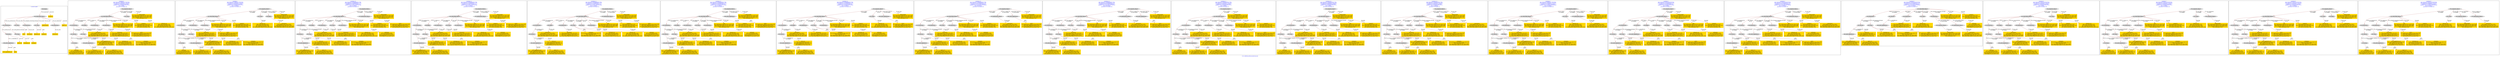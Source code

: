 digraph n0 {
fontcolor="blue"
remincross="true"
label="s14-s-california-african-american.json"
subgraph cluster_0 {
label="1-correct model"
n2[style="filled",color="white",fillcolor="lightgray",label="E12_Production1"];
n3[style="filled",color="white",fillcolor="lightgray",label="E39_Actor1"];
n4[style="filled",color="white",fillcolor="lightgray",label="E55_Type1"];
n5[style="filled",color="white",fillcolor="lightgray",label="E22_Man-Made_Object1"];
n6[style="filled",color="white",fillcolor="lightgray",label="E35_Title1"];
n7[style="filled",color="white",fillcolor="lightgray",label="E8_Acquisition1"];
n8[style="filled",color="white",fillcolor="lightgray",label="E55_Type2"];
n9[shape="plaintext",style="filled",fillcolor="gold",label="additionalInfo"];
n10[style="filled",color="white",fillcolor="lightgray",label="E54_Dimension1"];
n11[shape="plaintext",style="filled",fillcolor="gold",label="object_uri"];
n12[shape="plaintext",style="filled",fillcolor="gold",label="title"];
n13[style="filled",color="white",fillcolor="lightgray",label="E38_Image1"];
n14[shape="plaintext",style="filled",fillcolor="gold",label="imageUrl"];
n15[style="filled",color="white",fillcolor="lightgray",label="E82_Actor_Appellation1"];
n16[shape="plaintext",style="filled",fillcolor="gold",label="artist_uri"];
n17[shape="plaintext",style="filled",fillcolor="gold",label="dimensions"];
n18[shape="plaintext",style="filled",fillcolor="gold",label="technique_uri"];
n19[shape="plaintext",style="filled",fillcolor="gold",label="technique"];
n20[shape="plaintext",style="filled",fillcolor="gold",label="ethnicity_uri"];
n21[shape="plaintext",style="filled",fillcolor="gold",label="enthnicity"];
n22[shape="plaintext",style="filled",fillcolor="gold",label="artist_appellation_uri"];
n23[shape="plaintext",style="filled",fillcolor="gold",label="artist"];
n24[shape="plaintext",style="filled",fillcolor="gold",label="provenance"];
}
subgraph cluster_1 {
label="candidate 0\nlink coherence:0.8695652173913043\nnode coherence:0.8695652173913043\nconfidence:0.3604394823679948\nmapping score:0.4484631050479715\ncost:22.9996\n-precision:0.35-recall:0.36"
n26[style="filled",color="white",fillcolor="lightgray",label="E12_Production1"];
n27[style="filled",color="white",fillcolor="lightgray",label="E21_Person1"];
n28[style="filled",color="white",fillcolor="lightgray",label="E55_Type1"];
n29[style="filled",color="white",fillcolor="lightgray",label="E74_Group1"];
n30[style="filled",color="white",fillcolor="lightgray",label="E82_Actor_Appellation1"];
n31[style="filled",color="white",fillcolor="lightgray",label="E22_Man-Made_Object1"];
n32[style="filled",color="white",fillcolor="lightgray",label="E30_Right1"];
n33[style="filled",color="white",fillcolor="lightgray",label="E54_Dimension1"];
n34[style="filled",color="white",fillcolor="lightgray",label="E8_Acquisition1"];
n35[style="filled",color="white",fillcolor="lightgray",label="E33_Linguistic_Object2"];
n36[style="filled",color="white",fillcolor="lightgray",label="E55_Type2"];
n37[shape="plaintext",style="filled",fillcolor="gold",label="enthnicity\n[E74_Group,label,0.449]\n[E74_Group,classLink,0.256]\n[E8_Acquisition,P3_has_note,0.16]\n[E30_Right,P3_has_note,0.136]"];
n38[shape="plaintext",style="filled",fillcolor="gold",label="artist_appellation_uri\n[E82_Actor_Appellation,classLink,0.92]\n[E21_Person,classLink,0.053]\n[E30_Right,P3_has_note,0.016]\n[E8_Acquisition,P3_has_note,0.011]"];
n39[shape="plaintext",style="filled",fillcolor="gold",label="artist_uri\n[E21_Person,classLink,0.453]\n[E82_Actor_Appellation,classLink,0.325]\n[E30_Right,P3_has_note,0.132]\n[E8_Acquisition,P3_has_note,0.09]"];
n40[shape="plaintext",style="filled",fillcolor="gold",label="object_uri\n[E30_Right,P3_has_note,0.306]\n[E82_Actor_Appellation,label,0.302]\n[E8_Acquisition,P3_has_note,0.208]\n[E22_Man-Made_Object,classLink,0.184]"];
n41[shape="plaintext",style="filled",fillcolor="gold",label="additionalInfo\n[E73_Information_Object,P3_has_note,0.356]\n[E22_Man-Made_Object,P3_has_note,0.305]\n[E33_Linguistic_Object,P3_has_note,0.216]\n[E35_Title,label,0.123]"];
n42[shape="plaintext",style="filled",fillcolor="gold",label="technique_uri\n[E55_Type,classLink,0.398]\n[E57_Material,classLink,0.314]\n[E74_Group,classLink,0.287]\n[E33_Linguistic_Object,P3_has_note,0.0]"];
n43[shape="plaintext",style="filled",fillcolor="gold",label="provenance\n[E30_Right,P3_has_note,0.402]\n[E8_Acquisition,P3_has_note,0.397]\n[E73_Information_Object,P3_has_note,0.109]\n[E22_Man-Made_Object,P3_has_note,0.091]"];
n44[shape="plaintext",style="filled",fillcolor="gold",label="artist\n[E73_Information_Object,P3_has_note,0.288]\n[E82_Actor_Appellation,label,0.263]\n[E22_Man-Made_Object,P3_has_note,0.255]\n[E8_Acquisition,P3_has_note,0.194]"];
n45[shape="plaintext",style="filled",fillcolor="gold",label="dimensions\n[E54_Dimension,P3_has_note,0.84]\n[E73_Information_Object,P3_has_note,0.055]\n[E82_Actor_Appellation,label,0.054]\n[E22_Man-Made_Object,P3_has_note,0.051]"];
n46[shape="plaintext",style="filled",fillcolor="gold",label="technique\n[E29_Design_or_Procedure,P3_has_note,0.43]\n[E55_Type,label,0.402]\n[E73_Information_Object,P3_has_note,0.093]\n[E22_Man-Made_Object,P3_has_note,0.076]"];
n47[shape="plaintext",style="filled",fillcolor="gold",label="ethnicity_uri\n[E55_Type,classLink,0.515]\n[E74_Group,classLink,0.248]\n[E57_Material,classLink,0.228]\n[E73_Information_Object,P3_has_note,0.009]"];
n48[shape="plaintext",style="filled",fillcolor="gold",label="title\n[E73_Information_Object,P3_has_note,0.334]\n[E22_Man-Made_Object,P3_has_note,0.288]\n[E33_Linguistic_Object,P3_has_note,0.197]\n[E35_Title,label,0.182]"];
n49[shape="plaintext",style="filled",fillcolor="gold",label="imageUrl\n[E38_Image,classLink,0.318]\n[E22_Man-Made_Object,classLink,0.301]\n[E39_Actor,classLink,0.246]\n[E21_Person,classLink,0.136]"];
}
subgraph cluster_2 {
label="candidate 1\nlink coherence:0.8695652173913043\nnode coherence:0.8695652173913043\nconfidence:0.3604394823679948\nmapping score:0.4484631050479715\ncost:122.009602\n-precision:0.35-recall:0.36"
n51[style="filled",color="white",fillcolor="lightgray",label="E12_Production1"];
n52[style="filled",color="white",fillcolor="lightgray",label="E21_Person1"];
n53[style="filled",color="white",fillcolor="lightgray",label="E55_Type1"];
n54[style="filled",color="white",fillcolor="lightgray",label="E74_Group1"];
n55[style="filled",color="white",fillcolor="lightgray",label="E82_Actor_Appellation1"];
n56[style="filled",color="white",fillcolor="lightgray",label="E22_Man-Made_Object1"];
n57[style="filled",color="white",fillcolor="lightgray",label="E54_Dimension1"];
n58[style="filled",color="white",fillcolor="lightgray",label="E8_Acquisition1"];
n59[style="filled",color="white",fillcolor="lightgray",label="E33_Linguistic_Object2"];
n60[style="filled",color="white",fillcolor="lightgray",label="E55_Type2"];
n61[style="filled",color="white",fillcolor="lightgray",label="E30_Right1"];
n62[shape="plaintext",style="filled",fillcolor="gold",label="enthnicity\n[E74_Group,label,0.449]\n[E74_Group,classLink,0.256]\n[E8_Acquisition,P3_has_note,0.16]\n[E30_Right,P3_has_note,0.136]"];
n63[shape="plaintext",style="filled",fillcolor="gold",label="artist_appellation_uri\n[E82_Actor_Appellation,classLink,0.92]\n[E21_Person,classLink,0.053]\n[E30_Right,P3_has_note,0.016]\n[E8_Acquisition,P3_has_note,0.011]"];
n64[shape="plaintext",style="filled",fillcolor="gold",label="artist_uri\n[E21_Person,classLink,0.453]\n[E82_Actor_Appellation,classLink,0.325]\n[E30_Right,P3_has_note,0.132]\n[E8_Acquisition,P3_has_note,0.09]"];
n65[shape="plaintext",style="filled",fillcolor="gold",label="object_uri\n[E30_Right,P3_has_note,0.306]\n[E82_Actor_Appellation,label,0.302]\n[E8_Acquisition,P3_has_note,0.208]\n[E22_Man-Made_Object,classLink,0.184]"];
n66[shape="plaintext",style="filled",fillcolor="gold",label="additionalInfo\n[E73_Information_Object,P3_has_note,0.356]\n[E22_Man-Made_Object,P3_has_note,0.305]\n[E33_Linguistic_Object,P3_has_note,0.216]\n[E35_Title,label,0.123]"];
n67[shape="plaintext",style="filled",fillcolor="gold",label="technique_uri\n[E55_Type,classLink,0.398]\n[E57_Material,classLink,0.314]\n[E74_Group,classLink,0.287]\n[E33_Linguistic_Object,P3_has_note,0.0]"];
n68[shape="plaintext",style="filled",fillcolor="gold",label="provenance\n[E30_Right,P3_has_note,0.402]\n[E8_Acquisition,P3_has_note,0.397]\n[E73_Information_Object,P3_has_note,0.109]\n[E22_Man-Made_Object,P3_has_note,0.091]"];
n69[shape="plaintext",style="filled",fillcolor="gold",label="artist\n[E73_Information_Object,P3_has_note,0.288]\n[E82_Actor_Appellation,label,0.263]\n[E22_Man-Made_Object,P3_has_note,0.255]\n[E8_Acquisition,P3_has_note,0.194]"];
n70[shape="plaintext",style="filled",fillcolor="gold",label="dimensions\n[E54_Dimension,P3_has_note,0.84]\n[E73_Information_Object,P3_has_note,0.055]\n[E82_Actor_Appellation,label,0.054]\n[E22_Man-Made_Object,P3_has_note,0.051]"];
n71[shape="plaintext",style="filled",fillcolor="gold",label="technique\n[E29_Design_or_Procedure,P3_has_note,0.43]\n[E55_Type,label,0.402]\n[E73_Information_Object,P3_has_note,0.093]\n[E22_Man-Made_Object,P3_has_note,0.076]"];
n72[shape="plaintext",style="filled",fillcolor="gold",label="ethnicity_uri\n[E55_Type,classLink,0.515]\n[E74_Group,classLink,0.248]\n[E57_Material,classLink,0.228]\n[E73_Information_Object,P3_has_note,0.009]"];
n73[shape="plaintext",style="filled",fillcolor="gold",label="title\n[E73_Information_Object,P3_has_note,0.334]\n[E22_Man-Made_Object,P3_has_note,0.288]\n[E33_Linguistic_Object,P3_has_note,0.197]\n[E35_Title,label,0.182]"];
n74[shape="plaintext",style="filled",fillcolor="gold",label="imageUrl\n[E38_Image,classLink,0.318]\n[E22_Man-Made_Object,classLink,0.301]\n[E39_Actor,classLink,0.246]\n[E21_Person,classLink,0.136]"];
}
subgraph cluster_3 {
label="candidate 10\nlink coherence:0.8260869565217391\nnode coherence:0.8260869565217391\nconfidence:0.4220670320927712\nmapping score:0.4545128679997086\ncost:221.009622\n-precision:0.43-recall:0.45"
n76[style="filled",color="white",fillcolor="lightgray",label="E12_Production1"];
n77[style="filled",color="white",fillcolor="lightgray",label="E21_Person1"];
n78[style="filled",color="white",fillcolor="lightgray",label="E55_Type1"];
n79[style="filled",color="white",fillcolor="lightgray",label="E82_Actor_Appellation1"];
n80[style="filled",color="white",fillcolor="lightgray",label="E22_Man-Made_Object1"];
n81[style="filled",color="white",fillcolor="lightgray",label="E30_Right1"];
n82[style="filled",color="white",fillcolor="lightgray",label="E54_Dimension1"];
n83[style="filled",color="white",fillcolor="lightgray",label="E55_Type2"];
n84[style="filled",color="white",fillcolor="lightgray",label="E8_Acquisition1"];
n85[style="filled",color="white",fillcolor="lightgray",label="E33_Linguistic_Object2"];
n86[style="filled",color="white",fillcolor="lightgray",label="E73_Information_Object1"];
n87[shape="plaintext",style="filled",fillcolor="gold",label="artist_uri\n[E21_Person,classLink,0.453]\n[E82_Actor_Appellation,classLink,0.325]\n[E30_Right,P3_has_note,0.132]\n[E8_Acquisition,P3_has_note,0.09]"];
n88[shape="plaintext",style="filled",fillcolor="gold",label="artist_appellation_uri\n[E82_Actor_Appellation,classLink,0.92]\n[E21_Person,classLink,0.053]\n[E30_Right,P3_has_note,0.016]\n[E8_Acquisition,P3_has_note,0.011]"];
n89[shape="plaintext",style="filled",fillcolor="gold",label="object_uri\n[E30_Right,P3_has_note,0.306]\n[E82_Actor_Appellation,label,0.302]\n[E8_Acquisition,P3_has_note,0.208]\n[E22_Man-Made_Object,classLink,0.184]"];
n90[shape="plaintext",style="filled",fillcolor="gold",label="additionalInfo\n[E73_Information_Object,P3_has_note,0.356]\n[E22_Man-Made_Object,P3_has_note,0.305]\n[E33_Linguistic_Object,P3_has_note,0.216]\n[E35_Title,label,0.123]"];
n91[shape="plaintext",style="filled",fillcolor="gold",label="technique_uri\n[E55_Type,classLink,0.398]\n[E57_Material,classLink,0.314]\n[E74_Group,classLink,0.287]\n[E33_Linguistic_Object,P3_has_note,0.0]"];
n92[shape="plaintext",style="filled",fillcolor="gold",label="provenance\n[E30_Right,P3_has_note,0.402]\n[E8_Acquisition,P3_has_note,0.397]\n[E73_Information_Object,P3_has_note,0.109]\n[E22_Man-Made_Object,P3_has_note,0.091]"];
n93[shape="plaintext",style="filled",fillcolor="gold",label="enthnicity\n[E74_Group,label,0.449]\n[E74_Group,classLink,0.256]\n[E8_Acquisition,P3_has_note,0.16]\n[E30_Right,P3_has_note,0.136]"];
n94[shape="plaintext",style="filled",fillcolor="gold",label="artist\n[E73_Information_Object,P3_has_note,0.288]\n[E82_Actor_Appellation,label,0.263]\n[E22_Man-Made_Object,P3_has_note,0.255]\n[E8_Acquisition,P3_has_note,0.194]"];
n95[shape="plaintext",style="filled",fillcolor="gold",label="dimensions\n[E54_Dimension,P3_has_note,0.84]\n[E73_Information_Object,P3_has_note,0.055]\n[E82_Actor_Appellation,label,0.054]\n[E22_Man-Made_Object,P3_has_note,0.051]"];
n96[shape="plaintext",style="filled",fillcolor="gold",label="technique\n[E29_Design_or_Procedure,P3_has_note,0.43]\n[E55_Type,label,0.402]\n[E73_Information_Object,P3_has_note,0.093]\n[E22_Man-Made_Object,P3_has_note,0.076]"];
n97[shape="plaintext",style="filled",fillcolor="gold",label="ethnicity_uri\n[E55_Type,classLink,0.515]\n[E74_Group,classLink,0.248]\n[E57_Material,classLink,0.228]\n[E73_Information_Object,P3_has_note,0.009]"];
n98[shape="plaintext",style="filled",fillcolor="gold",label="title\n[E73_Information_Object,P3_has_note,0.334]\n[E22_Man-Made_Object,P3_has_note,0.288]\n[E33_Linguistic_Object,P3_has_note,0.197]\n[E35_Title,label,0.182]"];
n99[shape="plaintext",style="filled",fillcolor="gold",label="imageUrl\n[E38_Image,classLink,0.318]\n[E22_Man-Made_Object,classLink,0.301]\n[E39_Actor,classLink,0.246]\n[E21_Person,classLink,0.136]"];
}
subgraph cluster_4 {
label="candidate 11\nlink coherence:0.8260869565217391\nnode coherence:0.8260869565217391\nconfidence:0.4220670320927712\nmapping score:0.4545128679997086\ncost:221.009642\n-precision:0.43-recall:0.45"
n101[style="filled",color="white",fillcolor="lightgray",label="E12_Production1"];
n102[style="filled",color="white",fillcolor="lightgray",label="E21_Person1"];
n103[style="filled",color="white",fillcolor="lightgray",label="E55_Type1"];
n104[style="filled",color="white",fillcolor="lightgray",label="E82_Actor_Appellation1"];
n105[style="filled",color="white",fillcolor="lightgray",label="E22_Man-Made_Object1"];
n106[style="filled",color="white",fillcolor="lightgray",label="E30_Right1"];
n107[style="filled",color="white",fillcolor="lightgray",label="E54_Dimension1"];
n108[style="filled",color="white",fillcolor="lightgray",label="E55_Type3"];
n109[style="filled",color="white",fillcolor="lightgray",label="E8_Acquisition1"];
n110[style="filled",color="white",fillcolor="lightgray",label="E33_Linguistic_Object2"];
n111[style="filled",color="white",fillcolor="lightgray",label="E73_Information_Object1"];
n112[shape="plaintext",style="filled",fillcolor="gold",label="ethnicity_uri\n[E55_Type,classLink,0.515]\n[E74_Group,classLink,0.248]\n[E57_Material,classLink,0.228]\n[E73_Information_Object,P3_has_note,0.009]"];
n113[shape="plaintext",style="filled",fillcolor="gold",label="artist_uri\n[E21_Person,classLink,0.453]\n[E82_Actor_Appellation,classLink,0.325]\n[E30_Right,P3_has_note,0.132]\n[E8_Acquisition,P3_has_note,0.09]"];
n114[shape="plaintext",style="filled",fillcolor="gold",label="artist_appellation_uri\n[E82_Actor_Appellation,classLink,0.92]\n[E21_Person,classLink,0.053]\n[E30_Right,P3_has_note,0.016]\n[E8_Acquisition,P3_has_note,0.011]"];
n115[shape="plaintext",style="filled",fillcolor="gold",label="object_uri\n[E30_Right,P3_has_note,0.306]\n[E82_Actor_Appellation,label,0.302]\n[E8_Acquisition,P3_has_note,0.208]\n[E22_Man-Made_Object,classLink,0.184]"];
n116[shape="plaintext",style="filled",fillcolor="gold",label="additionalInfo\n[E73_Information_Object,P3_has_note,0.356]\n[E22_Man-Made_Object,P3_has_note,0.305]\n[E33_Linguistic_Object,P3_has_note,0.216]\n[E35_Title,label,0.123]"];
n117[shape="plaintext",style="filled",fillcolor="gold",label="technique_uri\n[E55_Type,classLink,0.398]\n[E57_Material,classLink,0.314]\n[E74_Group,classLink,0.287]\n[E33_Linguistic_Object,P3_has_note,0.0]"];
n118[shape="plaintext",style="filled",fillcolor="gold",label="provenance\n[E30_Right,P3_has_note,0.402]\n[E8_Acquisition,P3_has_note,0.397]\n[E73_Information_Object,P3_has_note,0.109]\n[E22_Man-Made_Object,P3_has_note,0.091]"];
n119[shape="plaintext",style="filled",fillcolor="gold",label="enthnicity\n[E74_Group,label,0.449]\n[E74_Group,classLink,0.256]\n[E8_Acquisition,P3_has_note,0.16]\n[E30_Right,P3_has_note,0.136]"];
n120[shape="plaintext",style="filled",fillcolor="gold",label="artist\n[E73_Information_Object,P3_has_note,0.288]\n[E82_Actor_Appellation,label,0.263]\n[E22_Man-Made_Object,P3_has_note,0.255]\n[E8_Acquisition,P3_has_note,0.194]"];
n121[shape="plaintext",style="filled",fillcolor="gold",label="dimensions\n[E54_Dimension,P3_has_note,0.84]\n[E73_Information_Object,P3_has_note,0.055]\n[E82_Actor_Appellation,label,0.054]\n[E22_Man-Made_Object,P3_has_note,0.051]"];
n122[shape="plaintext",style="filled",fillcolor="gold",label="technique\n[E29_Design_or_Procedure,P3_has_note,0.43]\n[E55_Type,label,0.402]\n[E73_Information_Object,P3_has_note,0.093]\n[E22_Man-Made_Object,P3_has_note,0.076]"];
n123[shape="plaintext",style="filled",fillcolor="gold",label="title\n[E73_Information_Object,P3_has_note,0.334]\n[E22_Man-Made_Object,P3_has_note,0.288]\n[E33_Linguistic_Object,P3_has_note,0.197]\n[E35_Title,label,0.182]"];
n124[shape="plaintext",style="filled",fillcolor="gold",label="imageUrl\n[E38_Image,classLink,0.318]\n[E22_Man-Made_Object,classLink,0.301]\n[E39_Actor,classLink,0.246]\n[E21_Person,classLink,0.136]"];
}
subgraph cluster_5 {
label="candidate 12\nlink coherence:0.8260869565217391\nnode coherence:0.8260869565217391\nconfidence:0.4220670320927712\nmapping score:0.4545128679997086\ncost:221.009672\n-precision:0.39-recall:0.41"
n126[style="filled",color="white",fillcolor="lightgray",label="E12_Production1"];
n127[style="filled",color="white",fillcolor="lightgray",label="E21_Person1"];
n128[style="filled",color="white",fillcolor="lightgray",label="E82_Actor_Appellation1"];
n129[style="filled",color="white",fillcolor="lightgray",label="E22_Man-Made_Object1"];
n130[style="filled",color="white",fillcolor="lightgray",label="E30_Right1"];
n131[style="filled",color="white",fillcolor="lightgray",label="E54_Dimension1"];
n132[style="filled",color="white",fillcolor="lightgray",label="E55_Type2"];
n133[style="filled",color="white",fillcolor="lightgray",label="E55_Type3"];
n134[style="filled",color="white",fillcolor="lightgray",label="E8_Acquisition1"];
n135[style="filled",color="white",fillcolor="lightgray",label="E33_Linguistic_Object2"];
n136[style="filled",color="white",fillcolor="lightgray",label="E73_Information_Object1"];
n137[shape="plaintext",style="filled",fillcolor="gold",label="ethnicity_uri\n[E55_Type,classLink,0.515]\n[E74_Group,classLink,0.248]\n[E57_Material,classLink,0.228]\n[E73_Information_Object,P3_has_note,0.009]"];
n138[shape="plaintext",style="filled",fillcolor="gold",label="technique\n[E29_Design_or_Procedure,P3_has_note,0.43]\n[E55_Type,label,0.402]\n[E73_Information_Object,P3_has_note,0.093]\n[E22_Man-Made_Object,P3_has_note,0.076]"];
n139[shape="plaintext",style="filled",fillcolor="gold",label="artist_uri\n[E21_Person,classLink,0.453]\n[E82_Actor_Appellation,classLink,0.325]\n[E30_Right,P3_has_note,0.132]\n[E8_Acquisition,P3_has_note,0.09]"];
n140[shape="plaintext",style="filled",fillcolor="gold",label="artist_appellation_uri\n[E82_Actor_Appellation,classLink,0.92]\n[E21_Person,classLink,0.053]\n[E30_Right,P3_has_note,0.016]\n[E8_Acquisition,P3_has_note,0.011]"];
n141[shape="plaintext",style="filled",fillcolor="gold",label="object_uri\n[E30_Right,P3_has_note,0.306]\n[E82_Actor_Appellation,label,0.302]\n[E8_Acquisition,P3_has_note,0.208]\n[E22_Man-Made_Object,classLink,0.184]"];
n142[shape="plaintext",style="filled",fillcolor="gold",label="additionalInfo\n[E73_Information_Object,P3_has_note,0.356]\n[E22_Man-Made_Object,P3_has_note,0.305]\n[E33_Linguistic_Object,P3_has_note,0.216]\n[E35_Title,label,0.123]"];
n143[shape="plaintext",style="filled",fillcolor="gold",label="provenance\n[E30_Right,P3_has_note,0.402]\n[E8_Acquisition,P3_has_note,0.397]\n[E73_Information_Object,P3_has_note,0.109]\n[E22_Man-Made_Object,P3_has_note,0.091]"];
n144[shape="plaintext",style="filled",fillcolor="gold",label="enthnicity\n[E74_Group,label,0.449]\n[E74_Group,classLink,0.256]\n[E8_Acquisition,P3_has_note,0.16]\n[E30_Right,P3_has_note,0.136]"];
n145[shape="plaintext",style="filled",fillcolor="gold",label="artist\n[E73_Information_Object,P3_has_note,0.288]\n[E82_Actor_Appellation,label,0.263]\n[E22_Man-Made_Object,P3_has_note,0.255]\n[E8_Acquisition,P3_has_note,0.194]"];
n146[shape="plaintext",style="filled",fillcolor="gold",label="dimensions\n[E54_Dimension,P3_has_note,0.84]\n[E73_Information_Object,P3_has_note,0.055]\n[E82_Actor_Appellation,label,0.054]\n[E22_Man-Made_Object,P3_has_note,0.051]"];
n147[shape="plaintext",style="filled",fillcolor="gold",label="technique_uri\n[E55_Type,classLink,0.398]\n[E57_Material,classLink,0.314]\n[E74_Group,classLink,0.287]\n[E33_Linguistic_Object,P3_has_note,0.0]"];
n148[shape="plaintext",style="filled",fillcolor="gold",label="title\n[E73_Information_Object,P3_has_note,0.334]\n[E22_Man-Made_Object,P3_has_note,0.288]\n[E33_Linguistic_Object,P3_has_note,0.197]\n[E35_Title,label,0.182]"];
n149[shape="plaintext",style="filled",fillcolor="gold",label="imageUrl\n[E38_Image,classLink,0.318]\n[E22_Man-Made_Object,classLink,0.301]\n[E39_Actor,classLink,0.246]\n[E21_Person,classLink,0.136]"];
}
subgraph cluster_6 {
label="candidate 13\nlink coherence:0.8260869565217391\nnode coherence:0.8260869565217391\nconfidence:0.420105923850739\nmapping score:0.4538591652523645\ncost:122.009622\n-precision:0.43-recall:0.45"
n151[style="filled",color="white",fillcolor="lightgray",label="E12_Production1"];
n152[style="filled",color="white",fillcolor="lightgray",label="E21_Person1"];
n153[style="filled",color="white",fillcolor="lightgray",label="E55_Type1"];
n154[style="filled",color="white",fillcolor="lightgray",label="E82_Actor_Appellation1"];
n155[style="filled",color="white",fillcolor="lightgray",label="E22_Man-Made_Object1"];
n156[style="filled",color="white",fillcolor="lightgray",label="E30_Right1"];
n157[style="filled",color="white",fillcolor="lightgray",label="E54_Dimension1"];
n158[style="filled",color="white",fillcolor="lightgray",label="E55_Type2"];
n159[style="filled",color="white",fillcolor="lightgray",label="E8_Acquisition1"];
n160[style="filled",color="white",fillcolor="lightgray",label="E33_Linguistic_Object2"];
n161[style="filled",color="white",fillcolor="lightgray",label="E82_Actor_Appellation2"];
n162[shape="plaintext",style="filled",fillcolor="gold",label="artist_uri\n[E21_Person,classLink,0.453]\n[E82_Actor_Appellation,classLink,0.325]\n[E30_Right,P3_has_note,0.132]\n[E8_Acquisition,P3_has_note,0.09]"];
n163[shape="plaintext",style="filled",fillcolor="gold",label="artist_appellation_uri\n[E82_Actor_Appellation,classLink,0.92]\n[E21_Person,classLink,0.053]\n[E30_Right,P3_has_note,0.016]\n[E8_Acquisition,P3_has_note,0.011]"];
n164[shape="plaintext",style="filled",fillcolor="gold",label="artist\n[E73_Information_Object,P3_has_note,0.288]\n[E82_Actor_Appellation,label,0.263]\n[E22_Man-Made_Object,P3_has_note,0.255]\n[E8_Acquisition,P3_has_note,0.194]"];
n165[shape="plaintext",style="filled",fillcolor="gold",label="object_uri\n[E30_Right,P3_has_note,0.306]\n[E82_Actor_Appellation,label,0.302]\n[E8_Acquisition,P3_has_note,0.208]\n[E22_Man-Made_Object,classLink,0.184]"];
n166[shape="plaintext",style="filled",fillcolor="gold",label="additionalInfo\n[E73_Information_Object,P3_has_note,0.356]\n[E22_Man-Made_Object,P3_has_note,0.305]\n[E33_Linguistic_Object,P3_has_note,0.216]\n[E35_Title,label,0.123]"];
n167[shape="plaintext",style="filled",fillcolor="gold",label="technique_uri\n[E55_Type,classLink,0.398]\n[E57_Material,classLink,0.314]\n[E74_Group,classLink,0.287]\n[E33_Linguistic_Object,P3_has_note,0.0]"];
n168[shape="plaintext",style="filled",fillcolor="gold",label="provenance\n[E30_Right,P3_has_note,0.402]\n[E8_Acquisition,P3_has_note,0.397]\n[E73_Information_Object,P3_has_note,0.109]\n[E22_Man-Made_Object,P3_has_note,0.091]"];
n169[shape="plaintext",style="filled",fillcolor="gold",label="enthnicity\n[E74_Group,label,0.449]\n[E74_Group,classLink,0.256]\n[E8_Acquisition,P3_has_note,0.16]\n[E30_Right,P3_has_note,0.136]"];
n170[shape="plaintext",style="filled",fillcolor="gold",label="dimensions\n[E54_Dimension,P3_has_note,0.84]\n[E73_Information_Object,P3_has_note,0.055]\n[E82_Actor_Appellation,label,0.054]\n[E22_Man-Made_Object,P3_has_note,0.051]"];
n171[shape="plaintext",style="filled",fillcolor="gold",label="technique\n[E29_Design_or_Procedure,P3_has_note,0.43]\n[E55_Type,label,0.402]\n[E73_Information_Object,P3_has_note,0.093]\n[E22_Man-Made_Object,P3_has_note,0.076]"];
n172[shape="plaintext",style="filled",fillcolor="gold",label="ethnicity_uri\n[E55_Type,classLink,0.515]\n[E74_Group,classLink,0.248]\n[E57_Material,classLink,0.228]\n[E73_Information_Object,P3_has_note,0.009]"];
n173[shape="plaintext",style="filled",fillcolor="gold",label="title\n[E73_Information_Object,P3_has_note,0.334]\n[E22_Man-Made_Object,P3_has_note,0.288]\n[E33_Linguistic_Object,P3_has_note,0.197]\n[E35_Title,label,0.182]"];
n174[shape="plaintext",style="filled",fillcolor="gold",label="imageUrl\n[E38_Image,classLink,0.318]\n[E22_Man-Made_Object,classLink,0.301]\n[E39_Actor,classLink,0.246]\n[E21_Person,classLink,0.136]"];
}
subgraph cluster_7 {
label="candidate 14\nlink coherence:0.8260869565217391\nnode coherence:0.8260869565217391\nconfidence:0.420105923850739\nmapping score:0.4538591652523645\ncost:122.009672\n-precision:0.35-recall:0.36"
n176[style="filled",color="white",fillcolor="lightgray",label="E12_Production1"];
n177[style="filled",color="white",fillcolor="lightgray",label="E21_Person1"];
n178[style="filled",color="white",fillcolor="lightgray",label="E82_Actor_Appellation1"];
n179[style="filled",color="white",fillcolor="lightgray",label="E22_Man-Made_Object1"];
n180[style="filled",color="white",fillcolor="lightgray",label="E30_Right1"];
n181[style="filled",color="white",fillcolor="lightgray",label="E54_Dimension1"];
n182[style="filled",color="white",fillcolor="lightgray",label="E55_Type2"];
n183[style="filled",color="white",fillcolor="lightgray",label="E8_Acquisition1"];
n184[style="filled",color="white",fillcolor="lightgray",label="E33_Linguistic_Object2"];
n185[style="filled",color="white",fillcolor="lightgray",label="E55_Type4"];
n186[style="filled",color="white",fillcolor="lightgray",label="E82_Actor_Appellation2"];
n187[shape="plaintext",style="filled",fillcolor="gold",label="technique\n[E29_Design_or_Procedure,P3_has_note,0.43]\n[E55_Type,label,0.402]\n[E73_Information_Object,P3_has_note,0.093]\n[E22_Man-Made_Object,P3_has_note,0.076]"];
n188[shape="plaintext",style="filled",fillcolor="gold",label="artist_uri\n[E21_Person,classLink,0.453]\n[E82_Actor_Appellation,classLink,0.325]\n[E30_Right,P3_has_note,0.132]\n[E8_Acquisition,P3_has_note,0.09]"];
n189[shape="plaintext",style="filled",fillcolor="gold",label="artist_appellation_uri\n[E82_Actor_Appellation,classLink,0.92]\n[E21_Person,classLink,0.053]\n[E30_Right,P3_has_note,0.016]\n[E8_Acquisition,P3_has_note,0.011]"];
n190[shape="plaintext",style="filled",fillcolor="gold",label="artist\n[E73_Information_Object,P3_has_note,0.288]\n[E82_Actor_Appellation,label,0.263]\n[E22_Man-Made_Object,P3_has_note,0.255]\n[E8_Acquisition,P3_has_note,0.194]"];
n191[shape="plaintext",style="filled",fillcolor="gold",label="object_uri\n[E30_Right,P3_has_note,0.306]\n[E82_Actor_Appellation,label,0.302]\n[E8_Acquisition,P3_has_note,0.208]\n[E22_Man-Made_Object,classLink,0.184]"];
n192[shape="plaintext",style="filled",fillcolor="gold",label="additionalInfo\n[E73_Information_Object,P3_has_note,0.356]\n[E22_Man-Made_Object,P3_has_note,0.305]\n[E33_Linguistic_Object,P3_has_note,0.216]\n[E35_Title,label,0.123]"];
n193[shape="plaintext",style="filled",fillcolor="gold",label="ethnicity_uri\n[E55_Type,classLink,0.515]\n[E74_Group,classLink,0.248]\n[E57_Material,classLink,0.228]\n[E73_Information_Object,P3_has_note,0.009]"];
n194[shape="plaintext",style="filled",fillcolor="gold",label="provenance\n[E30_Right,P3_has_note,0.402]\n[E8_Acquisition,P3_has_note,0.397]\n[E73_Information_Object,P3_has_note,0.109]\n[E22_Man-Made_Object,P3_has_note,0.091]"];
n195[shape="plaintext",style="filled",fillcolor="gold",label="enthnicity\n[E74_Group,label,0.449]\n[E74_Group,classLink,0.256]\n[E8_Acquisition,P3_has_note,0.16]\n[E30_Right,P3_has_note,0.136]"];
n196[shape="plaintext",style="filled",fillcolor="gold",label="dimensions\n[E54_Dimension,P3_has_note,0.84]\n[E73_Information_Object,P3_has_note,0.055]\n[E82_Actor_Appellation,label,0.054]\n[E22_Man-Made_Object,P3_has_note,0.051]"];
n197[shape="plaintext",style="filled",fillcolor="gold",label="technique_uri\n[E55_Type,classLink,0.398]\n[E57_Material,classLink,0.314]\n[E74_Group,classLink,0.287]\n[E33_Linguistic_Object,P3_has_note,0.0]"];
n198[shape="plaintext",style="filled",fillcolor="gold",label="title\n[E73_Information_Object,P3_has_note,0.334]\n[E22_Man-Made_Object,P3_has_note,0.288]\n[E33_Linguistic_Object,P3_has_note,0.197]\n[E35_Title,label,0.182]"];
n199[shape="plaintext",style="filled",fillcolor="gold",label="imageUrl\n[E38_Image,classLink,0.318]\n[E22_Man-Made_Object,classLink,0.301]\n[E39_Actor,classLink,0.246]\n[E21_Person,classLink,0.136]"];
}
subgraph cluster_8 {
label="candidate 15\nlink coherence:0.8260869565217391\nnode coherence:0.8260869565217391\nconfidence:0.39757336070500554\nmapping score:0.44634831087045335\ncost:320.019624\n-precision:0.43-recall:0.45"
n201[style="filled",color="white",fillcolor="lightgray",label="E12_Production1"];
n202[style="filled",color="white",fillcolor="lightgray",label="E21_Person1"];
n203[style="filled",color="white",fillcolor="lightgray",label="E55_Type1"];
n204[style="filled",color="white",fillcolor="lightgray",label="E82_Actor_Appellation1"];
n205[style="filled",color="white",fillcolor="lightgray",label="E22_Man-Made_Object1"];
n206[style="filled",color="white",fillcolor="lightgray",label="E54_Dimension1"];
n207[style="filled",color="white",fillcolor="lightgray",label="E55_Type2"];
n208[style="filled",color="white",fillcolor="lightgray",label="E8_Acquisition1"];
n209[style="filled",color="white",fillcolor="lightgray",label="E33_Linguistic_Object2"];
n210[style="filled",color="white",fillcolor="lightgray",label="E73_Information_Object1"];
n211[style="filled",color="white",fillcolor="lightgray",label="E82_Actor_Appellation2"];
n212[shape="plaintext",style="filled",fillcolor="gold",label="artist_uri\n[E21_Person,classLink,0.453]\n[E82_Actor_Appellation,classLink,0.325]\n[E30_Right,P3_has_note,0.132]\n[E8_Acquisition,P3_has_note,0.09]"];
n213[shape="plaintext",style="filled",fillcolor="gold",label="artist_appellation_uri\n[E82_Actor_Appellation,classLink,0.92]\n[E21_Person,classLink,0.053]\n[E30_Right,P3_has_note,0.016]\n[E8_Acquisition,P3_has_note,0.011]"];
n214[shape="plaintext",style="filled",fillcolor="gold",label="artist\n[E73_Information_Object,P3_has_note,0.288]\n[E82_Actor_Appellation,label,0.263]\n[E22_Man-Made_Object,P3_has_note,0.255]\n[E8_Acquisition,P3_has_note,0.194]"];
n215[shape="plaintext",style="filled",fillcolor="gold",label="object_uri\n[E30_Right,P3_has_note,0.306]\n[E82_Actor_Appellation,label,0.302]\n[E8_Acquisition,P3_has_note,0.208]\n[E22_Man-Made_Object,classLink,0.184]"];
n216[shape="plaintext",style="filled",fillcolor="gold",label="additionalInfo\n[E73_Information_Object,P3_has_note,0.356]\n[E22_Man-Made_Object,P3_has_note,0.305]\n[E33_Linguistic_Object,P3_has_note,0.216]\n[E35_Title,label,0.123]"];
n217[shape="plaintext",style="filled",fillcolor="gold",label="technique_uri\n[E55_Type,classLink,0.398]\n[E57_Material,classLink,0.314]\n[E74_Group,classLink,0.287]\n[E33_Linguistic_Object,P3_has_note,0.0]"];
n218[shape="plaintext",style="filled",fillcolor="gold",label="enthnicity\n[E74_Group,label,0.449]\n[E74_Group,classLink,0.256]\n[E8_Acquisition,P3_has_note,0.16]\n[E30_Right,P3_has_note,0.136]"];
n219[shape="plaintext",style="filled",fillcolor="gold",label="provenance\n[E30_Right,P3_has_note,0.402]\n[E8_Acquisition,P3_has_note,0.397]\n[E73_Information_Object,P3_has_note,0.109]\n[E22_Man-Made_Object,P3_has_note,0.091]"];
n220[shape="plaintext",style="filled",fillcolor="gold",label="dimensions\n[E54_Dimension,P3_has_note,0.84]\n[E73_Information_Object,P3_has_note,0.055]\n[E82_Actor_Appellation,label,0.054]\n[E22_Man-Made_Object,P3_has_note,0.051]"];
n221[shape="plaintext",style="filled",fillcolor="gold",label="technique\n[E29_Design_or_Procedure,P3_has_note,0.43]\n[E55_Type,label,0.402]\n[E73_Information_Object,P3_has_note,0.093]\n[E22_Man-Made_Object,P3_has_note,0.076]"];
n222[shape="plaintext",style="filled",fillcolor="gold",label="ethnicity_uri\n[E55_Type,classLink,0.515]\n[E74_Group,classLink,0.248]\n[E57_Material,classLink,0.228]\n[E73_Information_Object,P3_has_note,0.009]"];
n223[shape="plaintext",style="filled",fillcolor="gold",label="title\n[E73_Information_Object,P3_has_note,0.334]\n[E22_Man-Made_Object,P3_has_note,0.288]\n[E33_Linguistic_Object,P3_has_note,0.197]\n[E35_Title,label,0.182]"];
n224[shape="plaintext",style="filled",fillcolor="gold",label="imageUrl\n[E38_Image,classLink,0.318]\n[E22_Man-Made_Object,classLink,0.301]\n[E39_Actor,classLink,0.246]\n[E21_Person,classLink,0.136]"];
}
subgraph cluster_9 {
label="candidate 16\nlink coherence:0.8260869565217391\nnode coherence:0.8260869565217391\nconfidence:0.39757336070500554\nmapping score:0.44634831087045335\ncost:320.019644\n-precision:0.43-recall:0.45"
n226[style="filled",color="white",fillcolor="lightgray",label="E12_Production1"];
n227[style="filled",color="white",fillcolor="lightgray",label="E21_Person1"];
n228[style="filled",color="white",fillcolor="lightgray",label="E55_Type1"];
n229[style="filled",color="white",fillcolor="lightgray",label="E82_Actor_Appellation1"];
n230[style="filled",color="white",fillcolor="lightgray",label="E22_Man-Made_Object1"];
n231[style="filled",color="white",fillcolor="lightgray",label="E54_Dimension1"];
n232[style="filled",color="white",fillcolor="lightgray",label="E55_Type3"];
n233[style="filled",color="white",fillcolor="lightgray",label="E8_Acquisition1"];
n234[style="filled",color="white",fillcolor="lightgray",label="E33_Linguistic_Object2"];
n235[style="filled",color="white",fillcolor="lightgray",label="E73_Information_Object1"];
n236[style="filled",color="white",fillcolor="lightgray",label="E82_Actor_Appellation2"];
n237[shape="plaintext",style="filled",fillcolor="gold",label="ethnicity_uri\n[E55_Type,classLink,0.515]\n[E74_Group,classLink,0.248]\n[E57_Material,classLink,0.228]\n[E73_Information_Object,P3_has_note,0.009]"];
n238[shape="plaintext",style="filled",fillcolor="gold",label="artist_uri\n[E21_Person,classLink,0.453]\n[E82_Actor_Appellation,classLink,0.325]\n[E30_Right,P3_has_note,0.132]\n[E8_Acquisition,P3_has_note,0.09]"];
n239[shape="plaintext",style="filled",fillcolor="gold",label="artist_appellation_uri\n[E82_Actor_Appellation,classLink,0.92]\n[E21_Person,classLink,0.053]\n[E30_Right,P3_has_note,0.016]\n[E8_Acquisition,P3_has_note,0.011]"];
n240[shape="plaintext",style="filled",fillcolor="gold",label="artist\n[E73_Information_Object,P3_has_note,0.288]\n[E82_Actor_Appellation,label,0.263]\n[E22_Man-Made_Object,P3_has_note,0.255]\n[E8_Acquisition,P3_has_note,0.194]"];
n241[shape="plaintext",style="filled",fillcolor="gold",label="object_uri\n[E30_Right,P3_has_note,0.306]\n[E82_Actor_Appellation,label,0.302]\n[E8_Acquisition,P3_has_note,0.208]\n[E22_Man-Made_Object,classLink,0.184]"];
n242[shape="plaintext",style="filled",fillcolor="gold",label="additionalInfo\n[E73_Information_Object,P3_has_note,0.356]\n[E22_Man-Made_Object,P3_has_note,0.305]\n[E33_Linguistic_Object,P3_has_note,0.216]\n[E35_Title,label,0.123]"];
n243[shape="plaintext",style="filled",fillcolor="gold",label="technique_uri\n[E55_Type,classLink,0.398]\n[E57_Material,classLink,0.314]\n[E74_Group,classLink,0.287]\n[E33_Linguistic_Object,P3_has_note,0.0]"];
n244[shape="plaintext",style="filled",fillcolor="gold",label="enthnicity\n[E74_Group,label,0.449]\n[E74_Group,classLink,0.256]\n[E8_Acquisition,P3_has_note,0.16]\n[E30_Right,P3_has_note,0.136]"];
n245[shape="plaintext",style="filled",fillcolor="gold",label="provenance\n[E30_Right,P3_has_note,0.402]\n[E8_Acquisition,P3_has_note,0.397]\n[E73_Information_Object,P3_has_note,0.109]\n[E22_Man-Made_Object,P3_has_note,0.091]"];
n246[shape="plaintext",style="filled",fillcolor="gold",label="dimensions\n[E54_Dimension,P3_has_note,0.84]\n[E73_Information_Object,P3_has_note,0.055]\n[E82_Actor_Appellation,label,0.054]\n[E22_Man-Made_Object,P3_has_note,0.051]"];
n247[shape="plaintext",style="filled",fillcolor="gold",label="technique\n[E29_Design_or_Procedure,P3_has_note,0.43]\n[E55_Type,label,0.402]\n[E73_Information_Object,P3_has_note,0.093]\n[E22_Man-Made_Object,P3_has_note,0.076]"];
n248[shape="plaintext",style="filled",fillcolor="gold",label="title\n[E73_Information_Object,P3_has_note,0.334]\n[E22_Man-Made_Object,P3_has_note,0.288]\n[E33_Linguistic_Object,P3_has_note,0.197]\n[E35_Title,label,0.182]"];
n249[shape="plaintext",style="filled",fillcolor="gold",label="imageUrl\n[E38_Image,classLink,0.318]\n[E22_Man-Made_Object,classLink,0.301]\n[E39_Actor,classLink,0.246]\n[E21_Person,classLink,0.136]"];
}
subgraph cluster_10 {
label="candidate 17\nlink coherence:0.8260869565217391\nnode coherence:0.8695652173913043\nconfidence:0.3604394823679948\nmapping score:0.4484631050479715\ncost:22.99959\n-precision:0.39-recall:0.41"
n251[style="filled",color="white",fillcolor="lightgray",label="E12_Production1"];
n252[style="filled",color="white",fillcolor="lightgray",label="E21_Person1"];
n253[style="filled",color="white",fillcolor="lightgray",label="E55_Type1"];
n254[style="filled",color="white",fillcolor="lightgray",label="E74_Group1"];
n255[style="filled",color="white",fillcolor="lightgray",label="E82_Actor_Appellation1"];
n256[style="filled",color="white",fillcolor="lightgray",label="E22_Man-Made_Object1"];
n257[style="filled",color="white",fillcolor="lightgray",label="E30_Right1"];
n258[style="filled",color="white",fillcolor="lightgray",label="E54_Dimension1"];
n259[style="filled",color="white",fillcolor="lightgray",label="E55_Type2"];
n260[style="filled",color="white",fillcolor="lightgray",label="E8_Acquisition1"];
n261[style="filled",color="white",fillcolor="lightgray",label="E33_Linguistic_Object2"];
n262[shape="plaintext",style="filled",fillcolor="gold",label="enthnicity\n[E74_Group,label,0.449]\n[E74_Group,classLink,0.256]\n[E8_Acquisition,P3_has_note,0.16]\n[E30_Right,P3_has_note,0.136]"];
n263[shape="plaintext",style="filled",fillcolor="gold",label="artist_appellation_uri\n[E82_Actor_Appellation,classLink,0.92]\n[E21_Person,classLink,0.053]\n[E30_Right,P3_has_note,0.016]\n[E8_Acquisition,P3_has_note,0.011]"];
n264[shape="plaintext",style="filled",fillcolor="gold",label="artist_uri\n[E21_Person,classLink,0.453]\n[E82_Actor_Appellation,classLink,0.325]\n[E30_Right,P3_has_note,0.132]\n[E8_Acquisition,P3_has_note,0.09]"];
n265[shape="plaintext",style="filled",fillcolor="gold",label="object_uri\n[E30_Right,P3_has_note,0.306]\n[E82_Actor_Appellation,label,0.302]\n[E8_Acquisition,P3_has_note,0.208]\n[E22_Man-Made_Object,classLink,0.184]"];
n266[shape="plaintext",style="filled",fillcolor="gold",label="additionalInfo\n[E73_Information_Object,P3_has_note,0.356]\n[E22_Man-Made_Object,P3_has_note,0.305]\n[E33_Linguistic_Object,P3_has_note,0.216]\n[E35_Title,label,0.123]"];
n267[shape="plaintext",style="filled",fillcolor="gold",label="technique_uri\n[E55_Type,classLink,0.398]\n[E57_Material,classLink,0.314]\n[E74_Group,classLink,0.287]\n[E33_Linguistic_Object,P3_has_note,0.0]"];
n268[shape="plaintext",style="filled",fillcolor="gold",label="provenance\n[E30_Right,P3_has_note,0.402]\n[E8_Acquisition,P3_has_note,0.397]\n[E73_Information_Object,P3_has_note,0.109]\n[E22_Man-Made_Object,P3_has_note,0.091]"];
n269[shape="plaintext",style="filled",fillcolor="gold",label="artist\n[E73_Information_Object,P3_has_note,0.288]\n[E82_Actor_Appellation,label,0.263]\n[E22_Man-Made_Object,P3_has_note,0.255]\n[E8_Acquisition,P3_has_note,0.194]"];
n270[shape="plaintext",style="filled",fillcolor="gold",label="dimensions\n[E54_Dimension,P3_has_note,0.84]\n[E73_Information_Object,P3_has_note,0.055]\n[E82_Actor_Appellation,label,0.054]\n[E22_Man-Made_Object,P3_has_note,0.051]"];
n271[shape="plaintext",style="filled",fillcolor="gold",label="technique\n[E29_Design_or_Procedure,P3_has_note,0.43]\n[E55_Type,label,0.402]\n[E73_Information_Object,P3_has_note,0.093]\n[E22_Man-Made_Object,P3_has_note,0.076]"];
n272[shape="plaintext",style="filled",fillcolor="gold",label="ethnicity_uri\n[E55_Type,classLink,0.515]\n[E74_Group,classLink,0.248]\n[E57_Material,classLink,0.228]\n[E73_Information_Object,P3_has_note,0.009]"];
n273[shape="plaintext",style="filled",fillcolor="gold",label="title\n[E73_Information_Object,P3_has_note,0.334]\n[E22_Man-Made_Object,P3_has_note,0.288]\n[E33_Linguistic_Object,P3_has_note,0.197]\n[E35_Title,label,0.182]"];
n274[shape="plaintext",style="filled",fillcolor="gold",label="imageUrl\n[E38_Image,classLink,0.318]\n[E22_Man-Made_Object,classLink,0.301]\n[E39_Actor,classLink,0.246]\n[E21_Person,classLink,0.136]"];
}
subgraph cluster_11 {
label="candidate 18\nlink coherence:0.8260869565217391\nnode coherence:0.8695652173913043\nconfidence:0.3604394823679948\nmapping score:0.4484631050479715\ncost:22.99961\n-precision:0.39-recall:0.41"
n276[style="filled",color="white",fillcolor="lightgray",label="E12_Production1"];
n277[style="filled",color="white",fillcolor="lightgray",label="E21_Person1"];
n278[style="filled",color="white",fillcolor="lightgray",label="E55_Type1"];
n279[style="filled",color="white",fillcolor="lightgray",label="E74_Group1"];
n280[style="filled",color="white",fillcolor="lightgray",label="E82_Actor_Appellation1"];
n281[style="filled",color="white",fillcolor="lightgray",label="E22_Man-Made_Object1"];
n282[style="filled",color="white",fillcolor="lightgray",label="E30_Right1"];
n283[style="filled",color="white",fillcolor="lightgray",label="E54_Dimension1"];
n284[style="filled",color="white",fillcolor="lightgray",label="E55_Type3"];
n285[style="filled",color="white",fillcolor="lightgray",label="E8_Acquisition1"];
n286[style="filled",color="white",fillcolor="lightgray",label="E33_Linguistic_Object2"];
n287[shape="plaintext",style="filled",fillcolor="gold",label="ethnicity_uri\n[E55_Type,classLink,0.515]\n[E74_Group,classLink,0.248]\n[E57_Material,classLink,0.228]\n[E73_Information_Object,P3_has_note,0.009]"];
n288[shape="plaintext",style="filled",fillcolor="gold",label="enthnicity\n[E74_Group,label,0.449]\n[E74_Group,classLink,0.256]\n[E8_Acquisition,P3_has_note,0.16]\n[E30_Right,P3_has_note,0.136]"];
n289[shape="plaintext",style="filled",fillcolor="gold",label="artist_appellation_uri\n[E82_Actor_Appellation,classLink,0.92]\n[E21_Person,classLink,0.053]\n[E30_Right,P3_has_note,0.016]\n[E8_Acquisition,P3_has_note,0.011]"];
n290[shape="plaintext",style="filled",fillcolor="gold",label="artist_uri\n[E21_Person,classLink,0.453]\n[E82_Actor_Appellation,classLink,0.325]\n[E30_Right,P3_has_note,0.132]\n[E8_Acquisition,P3_has_note,0.09]"];
n291[shape="plaintext",style="filled",fillcolor="gold",label="object_uri\n[E30_Right,P3_has_note,0.306]\n[E82_Actor_Appellation,label,0.302]\n[E8_Acquisition,P3_has_note,0.208]\n[E22_Man-Made_Object,classLink,0.184]"];
n292[shape="plaintext",style="filled",fillcolor="gold",label="additionalInfo\n[E73_Information_Object,P3_has_note,0.356]\n[E22_Man-Made_Object,P3_has_note,0.305]\n[E33_Linguistic_Object,P3_has_note,0.216]\n[E35_Title,label,0.123]"];
n293[shape="plaintext",style="filled",fillcolor="gold",label="technique_uri\n[E55_Type,classLink,0.398]\n[E57_Material,classLink,0.314]\n[E74_Group,classLink,0.287]\n[E33_Linguistic_Object,P3_has_note,0.0]"];
n294[shape="plaintext",style="filled",fillcolor="gold",label="provenance\n[E30_Right,P3_has_note,0.402]\n[E8_Acquisition,P3_has_note,0.397]\n[E73_Information_Object,P3_has_note,0.109]\n[E22_Man-Made_Object,P3_has_note,0.091]"];
n295[shape="plaintext",style="filled",fillcolor="gold",label="artist\n[E73_Information_Object,P3_has_note,0.288]\n[E82_Actor_Appellation,label,0.263]\n[E22_Man-Made_Object,P3_has_note,0.255]\n[E8_Acquisition,P3_has_note,0.194]"];
n296[shape="plaintext",style="filled",fillcolor="gold",label="dimensions\n[E54_Dimension,P3_has_note,0.84]\n[E73_Information_Object,P3_has_note,0.055]\n[E82_Actor_Appellation,label,0.054]\n[E22_Man-Made_Object,P3_has_note,0.051]"];
n297[shape="plaintext",style="filled",fillcolor="gold",label="technique\n[E29_Design_or_Procedure,P3_has_note,0.43]\n[E55_Type,label,0.402]\n[E73_Information_Object,P3_has_note,0.093]\n[E22_Man-Made_Object,P3_has_note,0.076]"];
n298[shape="plaintext",style="filled",fillcolor="gold",label="title\n[E73_Information_Object,P3_has_note,0.334]\n[E22_Man-Made_Object,P3_has_note,0.288]\n[E33_Linguistic_Object,P3_has_note,0.197]\n[E35_Title,label,0.182]"];
n299[shape="plaintext",style="filled",fillcolor="gold",label="imageUrl\n[E38_Image,classLink,0.318]\n[E22_Man-Made_Object,classLink,0.301]\n[E39_Actor,classLink,0.246]\n[E21_Person,classLink,0.136]"];
}
subgraph cluster_12 {
label="candidate 19\nlink coherence:0.8260869565217391\nnode coherence:0.8695652173913043\nconfidence:0.3604394823679948\nmapping score:0.4484631050479715\ncost:122.009592\n-precision:0.39-recall:0.41"
n301[style="filled",color="white",fillcolor="lightgray",label="E12_Production1"];
n302[style="filled",color="white",fillcolor="lightgray",label="E21_Person1"];
n303[style="filled",color="white",fillcolor="lightgray",label="E55_Type1"];
n304[style="filled",color="white",fillcolor="lightgray",label="E74_Group1"];
n305[style="filled",color="white",fillcolor="lightgray",label="E82_Actor_Appellation1"];
n306[style="filled",color="white",fillcolor="lightgray",label="E22_Man-Made_Object1"];
n307[style="filled",color="white",fillcolor="lightgray",label="E54_Dimension1"];
n308[style="filled",color="white",fillcolor="lightgray",label="E55_Type2"];
n309[style="filled",color="white",fillcolor="lightgray",label="E8_Acquisition1"];
n310[style="filled",color="white",fillcolor="lightgray",label="E33_Linguistic_Object2"];
n311[style="filled",color="white",fillcolor="lightgray",label="E30_Right1"];
n312[shape="plaintext",style="filled",fillcolor="gold",label="enthnicity\n[E74_Group,label,0.449]\n[E74_Group,classLink,0.256]\n[E8_Acquisition,P3_has_note,0.16]\n[E30_Right,P3_has_note,0.136]"];
n313[shape="plaintext",style="filled",fillcolor="gold",label="artist_appellation_uri\n[E82_Actor_Appellation,classLink,0.92]\n[E21_Person,classLink,0.053]\n[E30_Right,P3_has_note,0.016]\n[E8_Acquisition,P3_has_note,0.011]"];
n314[shape="plaintext",style="filled",fillcolor="gold",label="artist_uri\n[E21_Person,classLink,0.453]\n[E82_Actor_Appellation,classLink,0.325]\n[E30_Right,P3_has_note,0.132]\n[E8_Acquisition,P3_has_note,0.09]"];
n315[shape="plaintext",style="filled",fillcolor="gold",label="object_uri\n[E30_Right,P3_has_note,0.306]\n[E82_Actor_Appellation,label,0.302]\n[E8_Acquisition,P3_has_note,0.208]\n[E22_Man-Made_Object,classLink,0.184]"];
n316[shape="plaintext",style="filled",fillcolor="gold",label="additionalInfo\n[E73_Information_Object,P3_has_note,0.356]\n[E22_Man-Made_Object,P3_has_note,0.305]\n[E33_Linguistic_Object,P3_has_note,0.216]\n[E35_Title,label,0.123]"];
n317[shape="plaintext",style="filled",fillcolor="gold",label="technique_uri\n[E55_Type,classLink,0.398]\n[E57_Material,classLink,0.314]\n[E74_Group,classLink,0.287]\n[E33_Linguistic_Object,P3_has_note,0.0]"];
n318[shape="plaintext",style="filled",fillcolor="gold",label="provenance\n[E30_Right,P3_has_note,0.402]\n[E8_Acquisition,P3_has_note,0.397]\n[E73_Information_Object,P3_has_note,0.109]\n[E22_Man-Made_Object,P3_has_note,0.091]"];
n319[shape="plaintext",style="filled",fillcolor="gold",label="artist\n[E73_Information_Object,P3_has_note,0.288]\n[E82_Actor_Appellation,label,0.263]\n[E22_Man-Made_Object,P3_has_note,0.255]\n[E8_Acquisition,P3_has_note,0.194]"];
n320[shape="plaintext",style="filled",fillcolor="gold",label="dimensions\n[E54_Dimension,P3_has_note,0.84]\n[E73_Information_Object,P3_has_note,0.055]\n[E82_Actor_Appellation,label,0.054]\n[E22_Man-Made_Object,P3_has_note,0.051]"];
n321[shape="plaintext",style="filled",fillcolor="gold",label="technique\n[E29_Design_or_Procedure,P3_has_note,0.43]\n[E55_Type,label,0.402]\n[E73_Information_Object,P3_has_note,0.093]\n[E22_Man-Made_Object,P3_has_note,0.076]"];
n322[shape="plaintext",style="filled",fillcolor="gold",label="ethnicity_uri\n[E55_Type,classLink,0.515]\n[E74_Group,classLink,0.248]\n[E57_Material,classLink,0.228]\n[E73_Information_Object,P3_has_note,0.009]"];
n323[shape="plaintext",style="filled",fillcolor="gold",label="title\n[E73_Information_Object,P3_has_note,0.334]\n[E22_Man-Made_Object,P3_has_note,0.288]\n[E33_Linguistic_Object,P3_has_note,0.197]\n[E35_Title,label,0.182]"];
n324[shape="plaintext",style="filled",fillcolor="gold",label="imageUrl\n[E38_Image,classLink,0.318]\n[E22_Man-Made_Object,classLink,0.301]\n[E39_Actor,classLink,0.246]\n[E21_Person,classLink,0.136]"];
}
subgraph cluster_13 {
label="candidate 2\nlink coherence:0.8695652173913043\nnode coherence:0.8695652173913043\nconfidence:0.3379069192222613\nmapping score:0.44095225066606036\ncost:221.009602\n-precision:0.35-recall:0.36"
n326[style="filled",color="white",fillcolor="lightgray",label="E12_Production1"];
n327[style="filled",color="white",fillcolor="lightgray",label="E21_Person1"];
n328[style="filled",color="white",fillcolor="lightgray",label="E55_Type1"];
n329[style="filled",color="white",fillcolor="lightgray",label="E74_Group1"];
n330[style="filled",color="white",fillcolor="lightgray",label="E82_Actor_Appellation1"];
n331[style="filled",color="white",fillcolor="lightgray",label="E22_Man-Made_Object1"];
n332[style="filled",color="white",fillcolor="lightgray",label="E54_Dimension1"];
n333[style="filled",color="white",fillcolor="lightgray",label="E8_Acquisition1"];
n334[style="filled",color="white",fillcolor="lightgray",label="E33_Linguistic_Object2"];
n335[style="filled",color="white",fillcolor="lightgray",label="E55_Type2"];
n336[style="filled",color="white",fillcolor="lightgray",label="E73_Information_Object1"];
n337[shape="plaintext",style="filled",fillcolor="gold",label="enthnicity\n[E74_Group,label,0.449]\n[E74_Group,classLink,0.256]\n[E8_Acquisition,P3_has_note,0.16]\n[E30_Right,P3_has_note,0.136]"];
n338[shape="plaintext",style="filled",fillcolor="gold",label="artist_appellation_uri\n[E82_Actor_Appellation,classLink,0.92]\n[E21_Person,classLink,0.053]\n[E30_Right,P3_has_note,0.016]\n[E8_Acquisition,P3_has_note,0.011]"];
n339[shape="plaintext",style="filled",fillcolor="gold",label="artist_uri\n[E21_Person,classLink,0.453]\n[E82_Actor_Appellation,classLink,0.325]\n[E30_Right,P3_has_note,0.132]\n[E8_Acquisition,P3_has_note,0.09]"];
n340[shape="plaintext",style="filled",fillcolor="gold",label="object_uri\n[E30_Right,P3_has_note,0.306]\n[E82_Actor_Appellation,label,0.302]\n[E8_Acquisition,P3_has_note,0.208]\n[E22_Man-Made_Object,classLink,0.184]"];
n341[shape="plaintext",style="filled",fillcolor="gold",label="additionalInfo\n[E73_Information_Object,P3_has_note,0.356]\n[E22_Man-Made_Object,P3_has_note,0.305]\n[E33_Linguistic_Object,P3_has_note,0.216]\n[E35_Title,label,0.123]"];
n342[shape="plaintext",style="filled",fillcolor="gold",label="technique_uri\n[E55_Type,classLink,0.398]\n[E57_Material,classLink,0.314]\n[E74_Group,classLink,0.287]\n[E33_Linguistic_Object,P3_has_note,0.0]"];
n343[shape="plaintext",style="filled",fillcolor="gold",label="artist\n[E73_Information_Object,P3_has_note,0.288]\n[E82_Actor_Appellation,label,0.263]\n[E22_Man-Made_Object,P3_has_note,0.255]\n[E8_Acquisition,P3_has_note,0.194]"];
n344[shape="plaintext",style="filled",fillcolor="gold",label="provenance\n[E30_Right,P3_has_note,0.402]\n[E8_Acquisition,P3_has_note,0.397]\n[E73_Information_Object,P3_has_note,0.109]\n[E22_Man-Made_Object,P3_has_note,0.091]"];
n345[shape="plaintext",style="filled",fillcolor="gold",label="dimensions\n[E54_Dimension,P3_has_note,0.84]\n[E73_Information_Object,P3_has_note,0.055]\n[E82_Actor_Appellation,label,0.054]\n[E22_Man-Made_Object,P3_has_note,0.051]"];
n346[shape="plaintext",style="filled",fillcolor="gold",label="technique\n[E29_Design_or_Procedure,P3_has_note,0.43]\n[E55_Type,label,0.402]\n[E73_Information_Object,P3_has_note,0.093]\n[E22_Man-Made_Object,P3_has_note,0.076]"];
n347[shape="plaintext",style="filled",fillcolor="gold",label="ethnicity_uri\n[E55_Type,classLink,0.515]\n[E74_Group,classLink,0.248]\n[E57_Material,classLink,0.228]\n[E73_Information_Object,P3_has_note,0.009]"];
n348[shape="plaintext",style="filled",fillcolor="gold",label="title\n[E73_Information_Object,P3_has_note,0.334]\n[E22_Man-Made_Object,P3_has_note,0.288]\n[E33_Linguistic_Object,P3_has_note,0.197]\n[E35_Title,label,0.182]"];
n349[shape="plaintext",style="filled",fillcolor="gold",label="imageUrl\n[E38_Image,classLink,0.318]\n[E22_Man-Made_Object,classLink,0.301]\n[E39_Actor,classLink,0.246]\n[E21_Person,classLink,0.136]"];
}
subgraph cluster_14 {
label="candidate 3\nlink coherence:0.8333333333333334\nnode coherence:0.8260869565217391\nconfidence:0.420105923850739\nmapping score:0.4538591652523645\ncost:23.99962\n-precision:0.42-recall:0.45"
n351[style="filled",color="white",fillcolor="lightgray",label="E12_Production1"];
n352[style="filled",color="white",fillcolor="lightgray",label="E21_Person1"];
n353[style="filled",color="white",fillcolor="lightgray",label="E55_Type1"];
n354[style="filled",color="white",fillcolor="lightgray",label="E82_Actor_Appellation1"];
n355[style="filled",color="white",fillcolor="lightgray",label="E21_Person2"];
n356[style="filled",color="white",fillcolor="lightgray",label="E82_Actor_Appellation2"];
n357[style="filled",color="white",fillcolor="lightgray",label="E22_Man-Made_Object1"];
n358[style="filled",color="white",fillcolor="lightgray",label="E30_Right1"];
n359[style="filled",color="white",fillcolor="lightgray",label="E54_Dimension1"];
n360[style="filled",color="white",fillcolor="lightgray",label="E55_Type2"];
n361[style="filled",color="white",fillcolor="lightgray",label="E8_Acquisition1"];
n362[style="filled",color="white",fillcolor="lightgray",label="E33_Linguistic_Object2"];
n363[shape="plaintext",style="filled",fillcolor="gold",label="artist_uri\n[E21_Person,classLink,0.453]\n[E82_Actor_Appellation,classLink,0.325]\n[E30_Right,P3_has_note,0.132]\n[E8_Acquisition,P3_has_note,0.09]"];
n364[shape="plaintext",style="filled",fillcolor="gold",label="artist_appellation_uri\n[E82_Actor_Appellation,classLink,0.92]\n[E21_Person,classLink,0.053]\n[E30_Right,P3_has_note,0.016]\n[E8_Acquisition,P3_has_note,0.011]"];
n365[shape="plaintext",style="filled",fillcolor="gold",label="artist\n[E73_Information_Object,P3_has_note,0.288]\n[E82_Actor_Appellation,label,0.263]\n[E22_Man-Made_Object,P3_has_note,0.255]\n[E8_Acquisition,P3_has_note,0.194]"];
n366[shape="plaintext",style="filled",fillcolor="gold",label="object_uri\n[E30_Right,P3_has_note,0.306]\n[E82_Actor_Appellation,label,0.302]\n[E8_Acquisition,P3_has_note,0.208]\n[E22_Man-Made_Object,classLink,0.184]"];
n367[shape="plaintext",style="filled",fillcolor="gold",label="additionalInfo\n[E73_Information_Object,P3_has_note,0.356]\n[E22_Man-Made_Object,P3_has_note,0.305]\n[E33_Linguistic_Object,P3_has_note,0.216]\n[E35_Title,label,0.123]"];
n368[shape="plaintext",style="filled",fillcolor="gold",label="technique_uri\n[E55_Type,classLink,0.398]\n[E57_Material,classLink,0.314]\n[E74_Group,classLink,0.287]\n[E33_Linguistic_Object,P3_has_note,0.0]"];
n369[shape="plaintext",style="filled",fillcolor="gold",label="provenance\n[E30_Right,P3_has_note,0.402]\n[E8_Acquisition,P3_has_note,0.397]\n[E73_Information_Object,P3_has_note,0.109]\n[E22_Man-Made_Object,P3_has_note,0.091]"];
n370[shape="plaintext",style="filled",fillcolor="gold",label="enthnicity\n[E74_Group,label,0.449]\n[E74_Group,classLink,0.256]\n[E8_Acquisition,P3_has_note,0.16]\n[E30_Right,P3_has_note,0.136]"];
n371[shape="plaintext",style="filled",fillcolor="gold",label="dimensions\n[E54_Dimension,P3_has_note,0.84]\n[E73_Information_Object,P3_has_note,0.055]\n[E82_Actor_Appellation,label,0.054]\n[E22_Man-Made_Object,P3_has_note,0.051]"];
n372[shape="plaintext",style="filled",fillcolor="gold",label="technique\n[E29_Design_or_Procedure,P3_has_note,0.43]\n[E55_Type,label,0.402]\n[E73_Information_Object,P3_has_note,0.093]\n[E22_Man-Made_Object,P3_has_note,0.076]"];
n373[shape="plaintext",style="filled",fillcolor="gold",label="ethnicity_uri\n[E55_Type,classLink,0.515]\n[E74_Group,classLink,0.248]\n[E57_Material,classLink,0.228]\n[E73_Information_Object,P3_has_note,0.009]"];
n374[shape="plaintext",style="filled",fillcolor="gold",label="title\n[E73_Information_Object,P3_has_note,0.334]\n[E22_Man-Made_Object,P3_has_note,0.288]\n[E33_Linguistic_Object,P3_has_note,0.197]\n[E35_Title,label,0.182]"];
n375[shape="plaintext",style="filled",fillcolor="gold",label="imageUrl\n[E38_Image,classLink,0.318]\n[E22_Man-Made_Object,classLink,0.301]\n[E39_Actor,classLink,0.246]\n[E21_Person,classLink,0.136]"];
}
subgraph cluster_15 {
label="candidate 4\nlink coherence:0.8333333333333334\nnode coherence:0.8260869565217391\nconfidence:0.39757336070500554\nmapping score:0.44634831087045335\ncost:222.009622\n-precision:0.42-recall:0.45"
n377[style="filled",color="white",fillcolor="lightgray",label="E12_Production1"];
n378[style="filled",color="white",fillcolor="lightgray",label="E21_Person1"];
n379[style="filled",color="white",fillcolor="lightgray",label="E55_Type1"];
n380[style="filled",color="white",fillcolor="lightgray",label="E82_Actor_Appellation1"];
n381[style="filled",color="white",fillcolor="lightgray",label="E21_Person2"];
n382[style="filled",color="white",fillcolor="lightgray",label="E82_Actor_Appellation2"];
n383[style="filled",color="white",fillcolor="lightgray",label="E22_Man-Made_Object1"];
n384[style="filled",color="white",fillcolor="lightgray",label="E54_Dimension1"];
n385[style="filled",color="white",fillcolor="lightgray",label="E55_Type2"];
n386[style="filled",color="white",fillcolor="lightgray",label="E8_Acquisition1"];
n387[style="filled",color="white",fillcolor="lightgray",label="E33_Linguistic_Object2"];
n388[style="filled",color="white",fillcolor="lightgray",label="E73_Information_Object1"];
n389[shape="plaintext",style="filled",fillcolor="gold",label="artist_uri\n[E21_Person,classLink,0.453]\n[E82_Actor_Appellation,classLink,0.325]\n[E30_Right,P3_has_note,0.132]\n[E8_Acquisition,P3_has_note,0.09]"];
n390[shape="plaintext",style="filled",fillcolor="gold",label="artist_appellation_uri\n[E82_Actor_Appellation,classLink,0.92]\n[E21_Person,classLink,0.053]\n[E30_Right,P3_has_note,0.016]\n[E8_Acquisition,P3_has_note,0.011]"];
n391[shape="plaintext",style="filled",fillcolor="gold",label="artist\n[E73_Information_Object,P3_has_note,0.288]\n[E82_Actor_Appellation,label,0.263]\n[E22_Man-Made_Object,P3_has_note,0.255]\n[E8_Acquisition,P3_has_note,0.194]"];
n392[shape="plaintext",style="filled",fillcolor="gold",label="object_uri\n[E30_Right,P3_has_note,0.306]\n[E82_Actor_Appellation,label,0.302]\n[E8_Acquisition,P3_has_note,0.208]\n[E22_Man-Made_Object,classLink,0.184]"];
n393[shape="plaintext",style="filled",fillcolor="gold",label="additionalInfo\n[E73_Information_Object,P3_has_note,0.356]\n[E22_Man-Made_Object,P3_has_note,0.305]\n[E33_Linguistic_Object,P3_has_note,0.216]\n[E35_Title,label,0.123]"];
n394[shape="plaintext",style="filled",fillcolor="gold",label="technique_uri\n[E55_Type,classLink,0.398]\n[E57_Material,classLink,0.314]\n[E74_Group,classLink,0.287]\n[E33_Linguistic_Object,P3_has_note,0.0]"];
n395[shape="plaintext",style="filled",fillcolor="gold",label="enthnicity\n[E74_Group,label,0.449]\n[E74_Group,classLink,0.256]\n[E8_Acquisition,P3_has_note,0.16]\n[E30_Right,P3_has_note,0.136]"];
n396[shape="plaintext",style="filled",fillcolor="gold",label="provenance\n[E30_Right,P3_has_note,0.402]\n[E8_Acquisition,P3_has_note,0.397]\n[E73_Information_Object,P3_has_note,0.109]\n[E22_Man-Made_Object,P3_has_note,0.091]"];
n397[shape="plaintext",style="filled",fillcolor="gold",label="dimensions\n[E54_Dimension,P3_has_note,0.84]\n[E73_Information_Object,P3_has_note,0.055]\n[E82_Actor_Appellation,label,0.054]\n[E22_Man-Made_Object,P3_has_note,0.051]"];
n398[shape="plaintext",style="filled",fillcolor="gold",label="technique\n[E29_Design_or_Procedure,P3_has_note,0.43]\n[E55_Type,label,0.402]\n[E73_Information_Object,P3_has_note,0.093]\n[E22_Man-Made_Object,P3_has_note,0.076]"];
n399[shape="plaintext",style="filled",fillcolor="gold",label="ethnicity_uri\n[E55_Type,classLink,0.515]\n[E74_Group,classLink,0.248]\n[E57_Material,classLink,0.228]\n[E73_Information_Object,P3_has_note,0.009]"];
n400[shape="plaintext",style="filled",fillcolor="gold",label="title\n[E73_Information_Object,P3_has_note,0.334]\n[E22_Man-Made_Object,P3_has_note,0.288]\n[E33_Linguistic_Object,P3_has_note,0.197]\n[E35_Title,label,0.182]"];
n401[shape="plaintext",style="filled",fillcolor="gold",label="imageUrl\n[E38_Image,classLink,0.318]\n[E22_Man-Made_Object,classLink,0.301]\n[E39_Actor,classLink,0.246]\n[E21_Person,classLink,0.136]"];
}
subgraph cluster_16 {
label="candidate 5\nlink coherence:0.8333333333333334\nnode coherence:0.8260869565217391\nconfidence:0.39757336070500554\nmapping score:0.44634831087045335\ncost:321.019644\n-precision:0.42-recall:0.45"
n403[style="filled",color="white",fillcolor="lightgray",label="E12_Production1"];
n404[style="filled",color="white",fillcolor="lightgray",label="E21_Person1"];
n405[style="filled",color="white",fillcolor="lightgray",label="E55_Type1"];
n406[style="filled",color="white",fillcolor="lightgray",label="E82_Actor_Appellation1"];
n407[style="filled",color="white",fillcolor="lightgray",label="E21_Person2"];
n408[style="filled",color="white",fillcolor="lightgray",label="E82_Actor_Appellation2"];
n409[style="filled",color="white",fillcolor="lightgray",label="E22_Man-Made_Object1"];
n410[style="filled",color="white",fillcolor="lightgray",label="E54_Dimension1"];
n411[style="filled",color="white",fillcolor="lightgray",label="E55_Type2"];
n412[style="filled",color="white",fillcolor="lightgray",label="E8_Acquisition1"];
n413[style="filled",color="white",fillcolor="lightgray",label="E33_Linguistic_Object2"];
n414[style="filled",color="white",fillcolor="lightgray",label="E73_Information_Object1"];
n415[shape="plaintext",style="filled",fillcolor="gold",label="artist_uri\n[E21_Person,classLink,0.453]\n[E82_Actor_Appellation,classLink,0.325]\n[E30_Right,P3_has_note,0.132]\n[E8_Acquisition,P3_has_note,0.09]"];
n416[shape="plaintext",style="filled",fillcolor="gold",label="artist_appellation_uri\n[E82_Actor_Appellation,classLink,0.92]\n[E21_Person,classLink,0.053]\n[E30_Right,P3_has_note,0.016]\n[E8_Acquisition,P3_has_note,0.011]"];
n417[shape="plaintext",style="filled",fillcolor="gold",label="artist\n[E73_Information_Object,P3_has_note,0.288]\n[E82_Actor_Appellation,label,0.263]\n[E22_Man-Made_Object,P3_has_note,0.255]\n[E8_Acquisition,P3_has_note,0.194]"];
n418[shape="plaintext",style="filled",fillcolor="gold",label="object_uri\n[E30_Right,P3_has_note,0.306]\n[E82_Actor_Appellation,label,0.302]\n[E8_Acquisition,P3_has_note,0.208]\n[E22_Man-Made_Object,classLink,0.184]"];
n419[shape="plaintext",style="filled",fillcolor="gold",label="additionalInfo\n[E73_Information_Object,P3_has_note,0.356]\n[E22_Man-Made_Object,P3_has_note,0.305]\n[E33_Linguistic_Object,P3_has_note,0.216]\n[E35_Title,label,0.123]"];
n420[shape="plaintext",style="filled",fillcolor="gold",label="technique_uri\n[E55_Type,classLink,0.398]\n[E57_Material,classLink,0.314]\n[E74_Group,classLink,0.287]\n[E33_Linguistic_Object,P3_has_note,0.0]"];
n421[shape="plaintext",style="filled",fillcolor="gold",label="enthnicity\n[E74_Group,label,0.449]\n[E74_Group,classLink,0.256]\n[E8_Acquisition,P3_has_note,0.16]\n[E30_Right,P3_has_note,0.136]"];
n422[shape="plaintext",style="filled",fillcolor="gold",label="provenance\n[E30_Right,P3_has_note,0.402]\n[E8_Acquisition,P3_has_note,0.397]\n[E73_Information_Object,P3_has_note,0.109]\n[E22_Man-Made_Object,P3_has_note,0.091]"];
n423[shape="plaintext",style="filled",fillcolor="gold",label="dimensions\n[E54_Dimension,P3_has_note,0.84]\n[E73_Information_Object,P3_has_note,0.055]\n[E82_Actor_Appellation,label,0.054]\n[E22_Man-Made_Object,P3_has_note,0.051]"];
n424[shape="plaintext",style="filled",fillcolor="gold",label="technique\n[E29_Design_or_Procedure,P3_has_note,0.43]\n[E55_Type,label,0.402]\n[E73_Information_Object,P3_has_note,0.093]\n[E22_Man-Made_Object,P3_has_note,0.076]"];
n425[shape="plaintext",style="filled",fillcolor="gold",label="ethnicity_uri\n[E55_Type,classLink,0.515]\n[E74_Group,classLink,0.248]\n[E57_Material,classLink,0.228]\n[E73_Information_Object,P3_has_note,0.009]"];
n426[shape="plaintext",style="filled",fillcolor="gold",label="title\n[E73_Information_Object,P3_has_note,0.334]\n[E22_Man-Made_Object,P3_has_note,0.288]\n[E33_Linguistic_Object,P3_has_note,0.197]\n[E35_Title,label,0.182]"];
n427[shape="plaintext",style="filled",fillcolor="gold",label="imageUrl\n[E38_Image,classLink,0.318]\n[E22_Man-Made_Object,classLink,0.301]\n[E39_Actor,classLink,0.246]\n[E21_Person,classLink,0.136]"];
}
subgraph cluster_17 {
label="candidate 6\nlink coherence:0.8333333333333334\nnode coherence:0.8695652173913043\nconfidence:0.3604394823679948\nmapping score:0.4484631050479715\ncost:23.9996\n-precision:0.33-recall:0.36"
n429[style="filled",color="white",fillcolor="lightgray",label="E12_Production1"];
n430[style="filled",color="white",fillcolor="lightgray",label="E21_Person1"];
n431[style="filled",color="white",fillcolor="lightgray",label="E55_Type1"];
n432[style="filled",color="white",fillcolor="lightgray",label="E74_Group1"];
n433[style="filled",color="white",fillcolor="lightgray",label="E82_Actor_Appellation1"];
n434[style="filled",color="white",fillcolor="lightgray",label="E22_Man-Made_Object1"];
n435[style="filled",color="white",fillcolor="lightgray",label="E30_Right1"];
n436[style="filled",color="white",fillcolor="lightgray",label="E38_Image1"];
n437[style="filled",color="white",fillcolor="lightgray",label="E54_Dimension1"];
n438[style="filled",color="white",fillcolor="lightgray",label="E8_Acquisition1"];
n439[style="filled",color="white",fillcolor="lightgray",label="E33_Linguistic_Object2"];
n440[style="filled",color="white",fillcolor="lightgray",label="E55_Type2"];
n441[shape="plaintext",style="filled",fillcolor="gold",label="enthnicity\n[E74_Group,label,0.449]\n[E74_Group,classLink,0.256]\n[E8_Acquisition,P3_has_note,0.16]\n[E30_Right,P3_has_note,0.136]"];
n442[shape="plaintext",style="filled",fillcolor="gold",label="artist_appellation_uri\n[E82_Actor_Appellation,classLink,0.92]\n[E21_Person,classLink,0.053]\n[E30_Right,P3_has_note,0.016]\n[E8_Acquisition,P3_has_note,0.011]"];
n443[shape="plaintext",style="filled",fillcolor="gold",label="artist_uri\n[E21_Person,classLink,0.453]\n[E82_Actor_Appellation,classLink,0.325]\n[E30_Right,P3_has_note,0.132]\n[E8_Acquisition,P3_has_note,0.09]"];
n444[shape="plaintext",style="filled",fillcolor="gold",label="object_uri\n[E30_Right,P3_has_note,0.306]\n[E82_Actor_Appellation,label,0.302]\n[E8_Acquisition,P3_has_note,0.208]\n[E22_Man-Made_Object,classLink,0.184]"];
n445[shape="plaintext",style="filled",fillcolor="gold",label="additionalInfo\n[E73_Information_Object,P3_has_note,0.356]\n[E22_Man-Made_Object,P3_has_note,0.305]\n[E33_Linguistic_Object,P3_has_note,0.216]\n[E35_Title,label,0.123]"];
n446[shape="plaintext",style="filled",fillcolor="gold",label="technique_uri\n[E55_Type,classLink,0.398]\n[E57_Material,classLink,0.314]\n[E74_Group,classLink,0.287]\n[E33_Linguistic_Object,P3_has_note,0.0]"];
n447[shape="plaintext",style="filled",fillcolor="gold",label="provenance\n[E30_Right,P3_has_note,0.402]\n[E8_Acquisition,P3_has_note,0.397]\n[E73_Information_Object,P3_has_note,0.109]\n[E22_Man-Made_Object,P3_has_note,0.091]"];
n448[shape="plaintext",style="filled",fillcolor="gold",label="artist\n[E73_Information_Object,P3_has_note,0.288]\n[E82_Actor_Appellation,label,0.263]\n[E22_Man-Made_Object,P3_has_note,0.255]\n[E8_Acquisition,P3_has_note,0.194]"];
n449[shape="plaintext",style="filled",fillcolor="gold",label="dimensions\n[E54_Dimension,P3_has_note,0.84]\n[E73_Information_Object,P3_has_note,0.055]\n[E82_Actor_Appellation,label,0.054]\n[E22_Man-Made_Object,P3_has_note,0.051]"];
n450[shape="plaintext",style="filled",fillcolor="gold",label="technique\n[E29_Design_or_Procedure,P3_has_note,0.43]\n[E55_Type,label,0.402]\n[E73_Information_Object,P3_has_note,0.093]\n[E22_Man-Made_Object,P3_has_note,0.076]"];
n451[shape="plaintext",style="filled",fillcolor="gold",label="ethnicity_uri\n[E55_Type,classLink,0.515]\n[E74_Group,classLink,0.248]\n[E57_Material,classLink,0.228]\n[E73_Information_Object,P3_has_note,0.009]"];
n452[shape="plaintext",style="filled",fillcolor="gold",label="title\n[E73_Information_Object,P3_has_note,0.334]\n[E22_Man-Made_Object,P3_has_note,0.288]\n[E33_Linguistic_Object,P3_has_note,0.197]\n[E35_Title,label,0.182]"];
n453[shape="plaintext",style="filled",fillcolor="gold",label="imageUrl\n[E38_Image,classLink,0.318]\n[E22_Man-Made_Object,classLink,0.301]\n[E39_Actor,classLink,0.246]\n[E21_Person,classLink,0.136]"];
}
subgraph cluster_18 {
label="candidate 7\nlink coherence:0.8333333333333334\nnode coherence:0.8695652173913043\nconfidence:0.3604394823679948\nmapping score:0.4484631050479715\ncost:122.99961\n-precision:0.33-recall:0.36"
n455[style="filled",color="white",fillcolor="lightgray",label="E12_Production1"];
n456[style="filled",color="white",fillcolor="lightgray",label="E21_Person1"];
n457[style="filled",color="white",fillcolor="lightgray",label="E55_Type1"];
n458[style="filled",color="white",fillcolor="lightgray",label="E74_Group1"];
n459[style="filled",color="white",fillcolor="lightgray",label="E82_Actor_Appellation1"];
n460[style="filled",color="white",fillcolor="lightgray",label="E22_Man-Made_Object1"];
n461[style="filled",color="white",fillcolor="lightgray",label="E30_Right1"];
n462[style="filled",color="white",fillcolor="lightgray",label="E54_Dimension1"];
n463[style="filled",color="white",fillcolor="lightgray",label="E8_Acquisition1"];
n464[style="filled",color="white",fillcolor="lightgray",label="E33_Linguistic_Object1"];
n465[style="filled",color="white",fillcolor="lightgray",label="E55_Type3"];
n466[style="filled",color="white",fillcolor="lightgray",label="E33_Linguistic_Object2"];
n467[shape="plaintext",style="filled",fillcolor="gold",label="ethnicity_uri\n[E55_Type,classLink,0.515]\n[E74_Group,classLink,0.248]\n[E57_Material,classLink,0.228]\n[E73_Information_Object,P3_has_note,0.009]"];
n468[shape="plaintext",style="filled",fillcolor="gold",label="enthnicity\n[E74_Group,label,0.449]\n[E74_Group,classLink,0.256]\n[E8_Acquisition,P3_has_note,0.16]\n[E30_Right,P3_has_note,0.136]"];
n469[shape="plaintext",style="filled",fillcolor="gold",label="artist_appellation_uri\n[E82_Actor_Appellation,classLink,0.92]\n[E21_Person,classLink,0.053]\n[E30_Right,P3_has_note,0.016]\n[E8_Acquisition,P3_has_note,0.011]"];
n470[shape="plaintext",style="filled",fillcolor="gold",label="artist_uri\n[E21_Person,classLink,0.453]\n[E82_Actor_Appellation,classLink,0.325]\n[E30_Right,P3_has_note,0.132]\n[E8_Acquisition,P3_has_note,0.09]"];
n471[shape="plaintext",style="filled",fillcolor="gold",label="object_uri\n[E30_Right,P3_has_note,0.306]\n[E82_Actor_Appellation,label,0.302]\n[E8_Acquisition,P3_has_note,0.208]\n[E22_Man-Made_Object,classLink,0.184]"];
n472[shape="plaintext",style="filled",fillcolor="gold",label="additionalInfo\n[E73_Information_Object,P3_has_note,0.356]\n[E22_Man-Made_Object,P3_has_note,0.305]\n[E33_Linguistic_Object,P3_has_note,0.216]\n[E35_Title,label,0.123]"];
n473[shape="plaintext",style="filled",fillcolor="gold",label="technique_uri\n[E55_Type,classLink,0.398]\n[E57_Material,classLink,0.314]\n[E74_Group,classLink,0.287]\n[E33_Linguistic_Object,P3_has_note,0.0]"];
n474[shape="plaintext",style="filled",fillcolor="gold",label="provenance\n[E30_Right,P3_has_note,0.402]\n[E8_Acquisition,P3_has_note,0.397]\n[E73_Information_Object,P3_has_note,0.109]\n[E22_Man-Made_Object,P3_has_note,0.091]"];
n475[shape="plaintext",style="filled",fillcolor="gold",label="artist\n[E73_Information_Object,P3_has_note,0.288]\n[E82_Actor_Appellation,label,0.263]\n[E22_Man-Made_Object,P3_has_note,0.255]\n[E8_Acquisition,P3_has_note,0.194]"];
n476[shape="plaintext",style="filled",fillcolor="gold",label="dimensions\n[E54_Dimension,P3_has_note,0.84]\n[E73_Information_Object,P3_has_note,0.055]\n[E82_Actor_Appellation,label,0.054]\n[E22_Man-Made_Object,P3_has_note,0.051]"];
n477[shape="plaintext",style="filled",fillcolor="gold",label="technique\n[E29_Design_or_Procedure,P3_has_note,0.43]\n[E55_Type,label,0.402]\n[E73_Information_Object,P3_has_note,0.093]\n[E22_Man-Made_Object,P3_has_note,0.076]"];
n478[shape="plaintext",style="filled",fillcolor="gold",label="title\n[E73_Information_Object,P3_has_note,0.334]\n[E22_Man-Made_Object,P3_has_note,0.288]\n[E33_Linguistic_Object,P3_has_note,0.197]\n[E35_Title,label,0.182]"];
n479[shape="plaintext",style="filled",fillcolor="gold",label="imageUrl\n[E38_Image,classLink,0.318]\n[E22_Man-Made_Object,classLink,0.301]\n[E39_Actor,classLink,0.246]\n[E21_Person,classLink,0.136]"];
}
subgraph cluster_19 {
label="candidate 8\nlink coherence:0.8333333333333334\nnode coherence:0.8695652173913043\nconfidence:0.3604394823679948\nmapping score:0.4484631050479715\ncost:123.009602\n-precision:0.33-recall:0.36"
n481[style="filled",color="white",fillcolor="lightgray",label="E12_Production1"];
n482[style="filled",color="white",fillcolor="lightgray",label="E21_Person1"];
n483[style="filled",color="white",fillcolor="lightgray",label="E55_Type1"];
n484[style="filled",color="white",fillcolor="lightgray",label="E74_Group1"];
n485[style="filled",color="white",fillcolor="lightgray",label="E82_Actor_Appellation1"];
n486[style="filled",color="white",fillcolor="lightgray",label="E22_Man-Made_Object1"];
n487[style="filled",color="white",fillcolor="lightgray",label="E38_Image1"];
n488[style="filled",color="white",fillcolor="lightgray",label="E54_Dimension1"];
n489[style="filled",color="white",fillcolor="lightgray",label="E8_Acquisition1"];
n490[style="filled",color="white",fillcolor="lightgray",label="E33_Linguistic_Object2"];
n491[style="filled",color="white",fillcolor="lightgray",label="E55_Type2"];
n492[style="filled",color="white",fillcolor="lightgray",label="E30_Right1"];
n493[shape="plaintext",style="filled",fillcolor="gold",label="enthnicity\n[E74_Group,label,0.449]\n[E74_Group,classLink,0.256]\n[E8_Acquisition,P3_has_note,0.16]\n[E30_Right,P3_has_note,0.136]"];
n494[shape="plaintext",style="filled",fillcolor="gold",label="artist_appellation_uri\n[E82_Actor_Appellation,classLink,0.92]\n[E21_Person,classLink,0.053]\n[E30_Right,P3_has_note,0.016]\n[E8_Acquisition,P3_has_note,0.011]"];
n495[shape="plaintext",style="filled",fillcolor="gold",label="artist_uri\n[E21_Person,classLink,0.453]\n[E82_Actor_Appellation,classLink,0.325]\n[E30_Right,P3_has_note,0.132]\n[E8_Acquisition,P3_has_note,0.09]"];
n496[shape="plaintext",style="filled",fillcolor="gold",label="object_uri\n[E30_Right,P3_has_note,0.306]\n[E82_Actor_Appellation,label,0.302]\n[E8_Acquisition,P3_has_note,0.208]\n[E22_Man-Made_Object,classLink,0.184]"];
n497[shape="plaintext",style="filled",fillcolor="gold",label="additionalInfo\n[E73_Information_Object,P3_has_note,0.356]\n[E22_Man-Made_Object,P3_has_note,0.305]\n[E33_Linguistic_Object,P3_has_note,0.216]\n[E35_Title,label,0.123]"];
n498[shape="plaintext",style="filled",fillcolor="gold",label="technique_uri\n[E55_Type,classLink,0.398]\n[E57_Material,classLink,0.314]\n[E74_Group,classLink,0.287]\n[E33_Linguistic_Object,P3_has_note,0.0]"];
n499[shape="plaintext",style="filled",fillcolor="gold",label="provenance\n[E30_Right,P3_has_note,0.402]\n[E8_Acquisition,P3_has_note,0.397]\n[E73_Information_Object,P3_has_note,0.109]\n[E22_Man-Made_Object,P3_has_note,0.091]"];
n500[shape="plaintext",style="filled",fillcolor="gold",label="artist\n[E73_Information_Object,P3_has_note,0.288]\n[E82_Actor_Appellation,label,0.263]\n[E22_Man-Made_Object,P3_has_note,0.255]\n[E8_Acquisition,P3_has_note,0.194]"];
n501[shape="plaintext",style="filled",fillcolor="gold",label="dimensions\n[E54_Dimension,P3_has_note,0.84]\n[E73_Information_Object,P3_has_note,0.055]\n[E82_Actor_Appellation,label,0.054]\n[E22_Man-Made_Object,P3_has_note,0.051]"];
n502[shape="plaintext",style="filled",fillcolor="gold",label="technique\n[E29_Design_or_Procedure,P3_has_note,0.43]\n[E55_Type,label,0.402]\n[E73_Information_Object,P3_has_note,0.093]\n[E22_Man-Made_Object,P3_has_note,0.076]"];
n503[shape="plaintext",style="filled",fillcolor="gold",label="ethnicity_uri\n[E55_Type,classLink,0.515]\n[E74_Group,classLink,0.248]\n[E57_Material,classLink,0.228]\n[E73_Information_Object,P3_has_note,0.009]"];
n504[shape="plaintext",style="filled",fillcolor="gold",label="title\n[E73_Information_Object,P3_has_note,0.334]\n[E22_Man-Made_Object,P3_has_note,0.288]\n[E33_Linguistic_Object,P3_has_note,0.197]\n[E35_Title,label,0.182]"];
n505[shape="plaintext",style="filled",fillcolor="gold",label="imageUrl\n[E38_Image,classLink,0.318]\n[E22_Man-Made_Object,classLink,0.301]\n[E39_Actor,classLink,0.246]\n[E21_Person,classLink,0.136]"];
}
subgraph cluster_20 {
label="candidate 9\nlink coherence:0.8333333333333334\nnode coherence:0.8695652173913043\nconfidence:0.3379069192222613\nmapping score:0.44095225066606036\ncost:321.009612\n-precision:0.33-recall:0.36"
n507[style="filled",color="white",fillcolor="lightgray",label="E12_Production1"];
n508[style="filled",color="white",fillcolor="lightgray",label="E21_Person1"];
n509[style="filled",color="white",fillcolor="lightgray",label="E55_Type1"];
n510[style="filled",color="white",fillcolor="lightgray",label="E74_Group1"];
n511[style="filled",color="white",fillcolor="lightgray",label="E82_Actor_Appellation1"];
n512[style="filled",color="white",fillcolor="lightgray",label="E22_Man-Made_Object1"];
n513[style="filled",color="white",fillcolor="lightgray",label="E54_Dimension1"];
n514[style="filled",color="white",fillcolor="lightgray",label="E8_Acquisition1"];
n515[style="filled",color="white",fillcolor="lightgray",label="E33_Linguistic_Object1"];
n516[style="filled",color="white",fillcolor="lightgray",label="E55_Type3"];
n517[style="filled",color="white",fillcolor="lightgray",label="E33_Linguistic_Object2"];
n518[style="filled",color="white",fillcolor="lightgray",label="E73_Information_Object1"];
n519[shape="plaintext",style="filled",fillcolor="gold",label="ethnicity_uri\n[E55_Type,classLink,0.515]\n[E74_Group,classLink,0.248]\n[E57_Material,classLink,0.228]\n[E73_Information_Object,P3_has_note,0.009]"];
n520[shape="plaintext",style="filled",fillcolor="gold",label="enthnicity\n[E74_Group,label,0.449]\n[E74_Group,classLink,0.256]\n[E8_Acquisition,P3_has_note,0.16]\n[E30_Right,P3_has_note,0.136]"];
n521[shape="plaintext",style="filled",fillcolor="gold",label="artist_appellation_uri\n[E82_Actor_Appellation,classLink,0.92]\n[E21_Person,classLink,0.053]\n[E30_Right,P3_has_note,0.016]\n[E8_Acquisition,P3_has_note,0.011]"];
n522[shape="plaintext",style="filled",fillcolor="gold",label="artist_uri\n[E21_Person,classLink,0.453]\n[E82_Actor_Appellation,classLink,0.325]\n[E30_Right,P3_has_note,0.132]\n[E8_Acquisition,P3_has_note,0.09]"];
n523[shape="plaintext",style="filled",fillcolor="gold",label="object_uri\n[E30_Right,P3_has_note,0.306]\n[E82_Actor_Appellation,label,0.302]\n[E8_Acquisition,P3_has_note,0.208]\n[E22_Man-Made_Object,classLink,0.184]"];
n524[shape="plaintext",style="filled",fillcolor="gold",label="additionalInfo\n[E73_Information_Object,P3_has_note,0.356]\n[E22_Man-Made_Object,P3_has_note,0.305]\n[E33_Linguistic_Object,P3_has_note,0.216]\n[E35_Title,label,0.123]"];
n525[shape="plaintext",style="filled",fillcolor="gold",label="technique_uri\n[E55_Type,classLink,0.398]\n[E57_Material,classLink,0.314]\n[E74_Group,classLink,0.287]\n[E33_Linguistic_Object,P3_has_note,0.0]"];
n526[shape="plaintext",style="filled",fillcolor="gold",label="artist\n[E73_Information_Object,P3_has_note,0.288]\n[E82_Actor_Appellation,label,0.263]\n[E22_Man-Made_Object,P3_has_note,0.255]\n[E8_Acquisition,P3_has_note,0.194]"];
n527[shape="plaintext",style="filled",fillcolor="gold",label="provenance\n[E30_Right,P3_has_note,0.402]\n[E8_Acquisition,P3_has_note,0.397]\n[E73_Information_Object,P3_has_note,0.109]\n[E22_Man-Made_Object,P3_has_note,0.091]"];
n528[shape="plaintext",style="filled",fillcolor="gold",label="dimensions\n[E54_Dimension,P3_has_note,0.84]\n[E73_Information_Object,P3_has_note,0.055]\n[E82_Actor_Appellation,label,0.054]\n[E22_Man-Made_Object,P3_has_note,0.051]"];
n529[shape="plaintext",style="filled",fillcolor="gold",label="technique\n[E29_Design_or_Procedure,P3_has_note,0.43]\n[E55_Type,label,0.402]\n[E73_Information_Object,P3_has_note,0.093]\n[E22_Man-Made_Object,P3_has_note,0.076]"];
n530[shape="plaintext",style="filled",fillcolor="gold",label="title\n[E73_Information_Object,P3_has_note,0.334]\n[E22_Man-Made_Object,P3_has_note,0.288]\n[E33_Linguistic_Object,P3_has_note,0.197]\n[E35_Title,label,0.182]"];
n531[shape="plaintext",style="filled",fillcolor="gold",label="imageUrl\n[E38_Image,classLink,0.318]\n[E22_Man-Made_Object,classLink,0.301]\n[E39_Actor,classLink,0.246]\n[E21_Person,classLink,0.136]"];
}
n2 -> n3[color="brown",fontcolor="black",label="P14_carried_out_by"]
n2 -> n4[color="brown",fontcolor="black",label="P32_used_general_technique"]
n5 -> n6[color="brown",fontcolor="black",label="P102_has_title"]
n5 -> n2[color="brown",fontcolor="black",label="P108i_was_produced_by"]
n5 -> n7[color="brown",fontcolor="black",label="P24i_changed_ownership_through"]
n5 -> n8[color="brown",fontcolor="black",label="P2_has_type"]
n5 -> n9[color="brown",fontcolor="black",label="P3_has_note"]
n5 -> n10[color="brown",fontcolor="black",label="P43_has_dimension"]
n5 -> n11[color="brown",fontcolor="black",label="classLink"]
n6 -> n12[color="brown",fontcolor="black",label="label"]
n13 -> n5[color="brown",fontcolor="black",label="P138_represents"]
n13 -> n14[color="brown",fontcolor="black",label="classLink"]
n3 -> n15[color="brown",fontcolor="black",label="P131_is_identified_by"]
n3 -> n16[color="brown",fontcolor="black",label="classLink"]
n10 -> n17[color="brown",fontcolor="black",label="P3_has_note"]
n4 -> n18[color="brown",fontcolor="black",label="classLink"]
n4 -> n19[color="brown",fontcolor="black",label="label"]
n8 -> n20[color="brown",fontcolor="black",label="classLink"]
n8 -> n21[color="brown",fontcolor="black",label="label"]
n15 -> n22[color="brown",fontcolor="black",label="classLink"]
n15 -> n23[color="brown",fontcolor="black",label="label"]
n7 -> n24[color="brown",fontcolor="black",label="P3_has_note"]
n26 -> n27[color="brown",fontcolor="black",label="P14_carried_out_by\nw=0.99993"]
n26 -> n28[color="brown",fontcolor="black",label="P32_used_general_technique\nw=0.99995"]
n27 -> n29[color="brown",fontcolor="black",label="P107i_is_current_or_former_member_of\nw=0.99997"]
n27 -> n30[color="brown",fontcolor="black",label="P131_is_identified_by\nw=0.99993"]
n31 -> n26[color="brown",fontcolor="black",label="P108i_was_produced_by\nw=0.99993"]
n31 -> n32[color="brown",fontcolor="black",label="P104_is_subject_to\nw=1.0"]
n31 -> n33[color="brown",fontcolor="black",label="P43_has_dimension\nw=0.99995"]
n31 -> n34[color="brown",fontcolor="black",label="P24i_changed_ownership_through\nw=0.99997"]
n35 -> n31[color="brown",fontcolor="black",label="P129_is_about\nw=0.99998"]
n35 -> n36[color="brown",fontcolor="black",label="P2_has_type\nw=0.99999"]
n29 -> n37[color="brown",fontcolor="black",label="label\nw=1.0"]
n27 -> n38[color="brown",fontcolor="black",label="classLink\nw=1.0"]
n30 -> n39[color="brown",fontcolor="black",label="classLink\nw=1.0"]
n30 -> n40[color="brown",fontcolor="black",label="label\nw=1.0"]
n35 -> n41[color="brown",fontcolor="black",label="P3_has_note\nw=1.0"]
n28 -> n42[color="brown",fontcolor="black",label="classLink\nw=1.0"]
n32 -> n43[color="brown",fontcolor="black",label="P3_has_note\nw=1.0"]
n34 -> n44[color="brown",fontcolor="black",label="P3_has_note\nw=1.0"]
n33 -> n45[color="brown",fontcolor="black",label="P3_has_note\nw=1.0"]
n28 -> n46[color="brown",fontcolor="black",label="label\nw=1.0"]
n36 -> n47[color="brown",fontcolor="black",label="classLink\nw=1.0"]
n31 -> n48[color="brown",fontcolor="black",label="P3_has_note\nw=1.0"]
n31 -> n49[color="brown",fontcolor="black",label="classLink\nw=1.0"]
n51 -> n52[color="brown",fontcolor="black",label="P14_carried_out_by\nw=0.99993"]
n51 -> n53[color="brown",fontcolor="black",label="P32_used_general_technique\nw=0.99995"]
n52 -> n54[color="brown",fontcolor="black",label="P107i_is_current_or_former_member_of\nw=0.99997"]
n52 -> n55[color="brown",fontcolor="black",label="P131_is_identified_by\nw=0.99993"]
n56 -> n51[color="brown",fontcolor="black",label="P108i_was_produced_by\nw=0.99993"]
n56 -> n57[color="brown",fontcolor="black",label="P43_has_dimension\nw=0.99995"]
n56 -> n58[color="brown",fontcolor="black",label="P24i_changed_ownership_through\nw=0.99997"]
n59 -> n56[color="brown",fontcolor="black",label="P129_is_about\nw=0.99998"]
n59 -> n60[color="brown",fontcolor="black",label="P2_has_type\nw=0.99999"]
n59 -> n61[color="brown",fontcolor="black",label="P129i_is_subject_of\nw=100.010002"]
n54 -> n62[color="brown",fontcolor="black",label="label\nw=1.0"]
n52 -> n63[color="brown",fontcolor="black",label="classLink\nw=1.0"]
n55 -> n64[color="brown",fontcolor="black",label="classLink\nw=1.0"]
n55 -> n65[color="brown",fontcolor="black",label="label\nw=1.0"]
n59 -> n66[color="brown",fontcolor="black",label="P3_has_note\nw=1.0"]
n53 -> n67[color="brown",fontcolor="black",label="classLink\nw=1.0"]
n61 -> n68[color="brown",fontcolor="black",label="P3_has_note\nw=1.0"]
n58 -> n69[color="brown",fontcolor="black",label="P3_has_note\nw=1.0"]
n57 -> n70[color="brown",fontcolor="black",label="P3_has_note\nw=1.0"]
n53 -> n71[color="brown",fontcolor="black",label="label\nw=1.0"]
n60 -> n72[color="brown",fontcolor="black",label="classLink\nw=1.0"]
n56 -> n73[color="brown",fontcolor="black",label="P3_has_note\nw=1.0"]
n56 -> n74[color="brown",fontcolor="black",label="classLink\nw=1.0"]
n76 -> n77[color="brown",fontcolor="black",label="P14_carried_out_by\nw=0.99993"]
n76 -> n78[color="brown",fontcolor="black",label="P32_used_general_technique\nw=0.99995"]
n77 -> n79[color="brown",fontcolor="black",label="P131_is_identified_by\nw=0.99993"]
n80 -> n76[color="brown",fontcolor="black",label="P108i_was_produced_by\nw=0.99993"]
n80 -> n81[color="brown",fontcolor="black",label="P104_is_subject_to\nw=1.0"]
n80 -> n82[color="brown",fontcolor="black",label="P43_has_dimension\nw=0.99995"]
n80 -> n83[color="brown",fontcolor="black",label="P2_has_type\nw=0.99998"]
n80 -> n84[color="brown",fontcolor="black",label="P24i_changed_ownership_through\nw=0.99997"]
n85 -> n80[color="brown",fontcolor="black",label="P129_is_about\nw=0.99998"]
n85 -> n86[color="brown",fontcolor="black",label="P129i_is_subject_of\nw=100.010002"]
n77 -> n87[color="brown",fontcolor="black",label="classLink\nw=1.0"]
n79 -> n88[color="brown",fontcolor="black",label="classLink\nw=1.0"]
n79 -> n89[color="brown",fontcolor="black",label="label\nw=1.0"]
n85 -> n90[color="brown",fontcolor="black",label="P3_has_note\nw=1.0"]
n78 -> n91[color="brown",fontcolor="black",label="classLink\nw=1.0"]
n81 -> n92[color="brown",fontcolor="black",label="P3_has_note\nw=1.0"]
n84 -> n93[color="brown",fontcolor="black",label="P3_has_note\nw=1.0"]
n86 -> n94[color="brown",fontcolor="black",label="P3_has_note\nw=100.0"]
n82 -> n95[color="brown",fontcolor="black",label="P3_has_note\nw=1.0"]
n78 -> n96[color="brown",fontcolor="black",label="label\nw=1.0"]
n83 -> n97[color="brown",fontcolor="black",label="classLink\nw=1.0"]
n80 -> n98[color="brown",fontcolor="black",label="P3_has_note\nw=1.0"]
n80 -> n99[color="brown",fontcolor="black",label="classLink\nw=1.0"]
n101 -> n102[color="brown",fontcolor="black",label="P14_carried_out_by\nw=0.99993"]
n101 -> n103[color="brown",fontcolor="black",label="P32_used_general_technique\nw=0.99995"]
n102 -> n104[color="brown",fontcolor="black",label="P131_is_identified_by\nw=0.99993"]
n105 -> n101[color="brown",fontcolor="black",label="P108i_was_produced_by\nw=0.99993"]
n105 -> n106[color="brown",fontcolor="black",label="P104_is_subject_to\nw=1.0"]
n105 -> n107[color="brown",fontcolor="black",label="P43_has_dimension\nw=0.99995"]
n105 -> n108[color="brown",fontcolor="black",label="P2_has_type\nw=1.0"]
n105 -> n109[color="brown",fontcolor="black",label="P24i_changed_ownership_through\nw=0.99997"]
n110 -> n105[color="brown",fontcolor="black",label="P129_is_about\nw=0.99998"]
n110 -> n111[color="brown",fontcolor="black",label="P129i_is_subject_of\nw=100.010002"]
n108 -> n112[color="brown",fontcolor="black",label="classLink\nw=1.0"]
n102 -> n113[color="brown",fontcolor="black",label="classLink\nw=1.0"]
n104 -> n114[color="brown",fontcolor="black",label="classLink\nw=1.0"]
n104 -> n115[color="brown",fontcolor="black",label="label\nw=1.0"]
n110 -> n116[color="brown",fontcolor="black",label="P3_has_note\nw=1.0"]
n103 -> n117[color="brown",fontcolor="black",label="classLink\nw=1.0"]
n106 -> n118[color="brown",fontcolor="black",label="P3_has_note\nw=1.0"]
n109 -> n119[color="brown",fontcolor="black",label="P3_has_note\nw=1.0"]
n111 -> n120[color="brown",fontcolor="black",label="P3_has_note\nw=100.0"]
n107 -> n121[color="brown",fontcolor="black",label="P3_has_note\nw=1.0"]
n103 -> n122[color="brown",fontcolor="black",label="label\nw=1.0"]
n105 -> n123[color="brown",fontcolor="black",label="P3_has_note\nw=1.0"]
n105 -> n124[color="brown",fontcolor="black",label="classLink\nw=1.0"]
n126 -> n127[color="brown",fontcolor="black",label="P14_carried_out_by\nw=0.99993"]
n127 -> n128[color="brown",fontcolor="black",label="P131_is_identified_by\nw=0.99993"]
n129 -> n126[color="brown",fontcolor="black",label="P108i_was_produced_by\nw=0.99993"]
n129 -> n130[color="brown",fontcolor="black",label="P104_is_subject_to\nw=1.0"]
n129 -> n131[color="brown",fontcolor="black",label="P43_has_dimension\nw=0.99995"]
n129 -> n132[color="brown",fontcolor="black",label="P2_has_type\nw=0.99998"]
n129 -> n133[color="brown",fontcolor="black",label="P2_has_type\nw=1.0"]
n129 -> n134[color="brown",fontcolor="black",label="P24i_changed_ownership_through\nw=0.99997"]
n135 -> n129[color="brown",fontcolor="black",label="P129_is_about\nw=0.99998"]
n135 -> n136[color="brown",fontcolor="black",label="P129i_is_subject_of\nw=100.010002"]
n133 -> n137[color="brown",fontcolor="black",label="classLink\nw=1.0"]
n132 -> n138[color="brown",fontcolor="black",label="label\nw=1.0"]
n127 -> n139[color="brown",fontcolor="black",label="classLink\nw=1.0"]
n128 -> n140[color="brown",fontcolor="black",label="classLink\nw=1.0"]
n128 -> n141[color="brown",fontcolor="black",label="label\nw=1.0"]
n135 -> n142[color="brown",fontcolor="black",label="P3_has_note\nw=1.0"]
n130 -> n143[color="brown",fontcolor="black",label="P3_has_note\nw=1.0"]
n134 -> n144[color="brown",fontcolor="black",label="P3_has_note\nw=1.0"]
n136 -> n145[color="brown",fontcolor="black",label="P3_has_note\nw=100.0"]
n131 -> n146[color="brown",fontcolor="black",label="P3_has_note\nw=1.0"]
n132 -> n147[color="brown",fontcolor="black",label="classLink\nw=1.0"]
n129 -> n148[color="brown",fontcolor="black",label="P3_has_note\nw=1.0"]
n129 -> n149[color="brown",fontcolor="black",label="classLink\nw=1.0"]
n151 -> n152[color="brown",fontcolor="black",label="P14_carried_out_by\nw=0.99993"]
n151 -> n153[color="brown",fontcolor="black",label="P32_used_general_technique\nw=0.99995"]
n152 -> n154[color="brown",fontcolor="black",label="P131_is_identified_by\nw=0.99993"]
n155 -> n151[color="brown",fontcolor="black",label="P108i_was_produced_by\nw=0.99993"]
n155 -> n156[color="brown",fontcolor="black",label="P104_is_subject_to\nw=1.0"]
n155 -> n157[color="brown",fontcolor="black",label="P43_has_dimension\nw=0.99995"]
n155 -> n158[color="brown",fontcolor="black",label="P2_has_type\nw=0.99998"]
n155 -> n159[color="brown",fontcolor="black",label="P24i_changed_ownership_through\nw=0.99997"]
n160 -> n155[color="brown",fontcolor="black",label="P129_is_about\nw=0.99998"]
n160 -> n161[color="brown",fontcolor="black",label="P106i_forms_part_of\nw=100.010002"]
n152 -> n162[color="brown",fontcolor="black",label="classLink\nw=1.0"]
n154 -> n163[color="brown",fontcolor="black",label="classLink\nw=1.0"]
n161 -> n164[color="brown",fontcolor="black",label="label\nw=1.0"]
n154 -> n165[color="brown",fontcolor="black",label="label\nw=1.0"]
n160 -> n166[color="brown",fontcolor="black",label="P3_has_note\nw=1.0"]
n153 -> n167[color="brown",fontcolor="black",label="classLink\nw=1.0"]
n156 -> n168[color="brown",fontcolor="black",label="P3_has_note\nw=1.0"]
n159 -> n169[color="brown",fontcolor="black",label="P3_has_note\nw=1.0"]
n157 -> n170[color="brown",fontcolor="black",label="P3_has_note\nw=1.0"]
n153 -> n171[color="brown",fontcolor="black",label="label\nw=1.0"]
n158 -> n172[color="brown",fontcolor="black",label="classLink\nw=1.0"]
n155 -> n173[color="brown",fontcolor="black",label="P3_has_note\nw=1.0"]
n155 -> n174[color="brown",fontcolor="black",label="classLink\nw=1.0"]
n176 -> n177[color="brown",fontcolor="black",label="P14_carried_out_by\nw=0.99993"]
n177 -> n178[color="brown",fontcolor="black",label="P131_is_identified_by\nw=0.99993"]
n179 -> n176[color="brown",fontcolor="black",label="P108i_was_produced_by\nw=0.99993"]
n179 -> n180[color="brown",fontcolor="black",label="P104_is_subject_to\nw=1.0"]
n179 -> n181[color="brown",fontcolor="black",label="P43_has_dimension\nw=0.99995"]
n179 -> n182[color="brown",fontcolor="black",label="P2_has_type\nw=0.99998"]
n179 -> n183[color="brown",fontcolor="black",label="P24i_changed_ownership_through\nw=0.99997"]
n184 -> n179[color="brown",fontcolor="black",label="P129_is_about\nw=0.99998"]
n184 -> n185[color="brown",fontcolor="black",label="P2_has_type\nw=1.0"]
n184 -> n186[color="brown",fontcolor="black",label="P106i_forms_part_of\nw=100.010002"]
n182 -> n187[color="brown",fontcolor="black",label="label\nw=1.0"]
n177 -> n188[color="brown",fontcolor="black",label="classLink\nw=1.0"]
n178 -> n189[color="brown",fontcolor="black",label="classLink\nw=1.0"]
n186 -> n190[color="brown",fontcolor="black",label="label\nw=1.0"]
n178 -> n191[color="brown",fontcolor="black",label="label\nw=1.0"]
n184 -> n192[color="brown",fontcolor="black",label="P3_has_note\nw=1.0"]
n185 -> n193[color="brown",fontcolor="black",label="classLink\nw=1.0"]
n180 -> n194[color="brown",fontcolor="black",label="P3_has_note\nw=1.0"]
n183 -> n195[color="brown",fontcolor="black",label="P3_has_note\nw=1.0"]
n181 -> n196[color="brown",fontcolor="black",label="P3_has_note\nw=1.0"]
n182 -> n197[color="brown",fontcolor="black",label="classLink\nw=1.0"]
n179 -> n198[color="brown",fontcolor="black",label="P3_has_note\nw=1.0"]
n179 -> n199[color="brown",fontcolor="black",label="classLink\nw=1.0"]
n201 -> n202[color="brown",fontcolor="black",label="P14_carried_out_by\nw=0.99993"]
n201 -> n203[color="brown",fontcolor="black",label="P32_used_general_technique\nw=0.99995"]
n202 -> n204[color="brown",fontcolor="black",label="P131_is_identified_by\nw=0.99993"]
n205 -> n201[color="brown",fontcolor="black",label="P108i_was_produced_by\nw=0.99993"]
n205 -> n206[color="brown",fontcolor="black",label="P43_has_dimension\nw=0.99995"]
n205 -> n207[color="brown",fontcolor="black",label="P2_has_type\nw=0.99998"]
n205 -> n208[color="brown",fontcolor="black",label="P24i_changed_ownership_through\nw=0.99997"]
n209 -> n205[color="brown",fontcolor="black",label="P129_is_about\nw=0.99998"]
n209 -> n210[color="brown",fontcolor="black",label="P129i_is_subject_of\nw=100.010002"]
n209 -> n211[color="brown",fontcolor="black",label="P106i_forms_part_of\nw=100.010002"]
n202 -> n212[color="brown",fontcolor="black",label="classLink\nw=1.0"]
n204 -> n213[color="brown",fontcolor="black",label="classLink\nw=1.0"]
n211 -> n214[color="brown",fontcolor="black",label="label\nw=1.0"]
n204 -> n215[color="brown",fontcolor="black",label="label\nw=1.0"]
n209 -> n216[color="brown",fontcolor="black",label="P3_has_note\nw=1.0"]
n203 -> n217[color="brown",fontcolor="black",label="classLink\nw=1.0"]
n208 -> n218[color="brown",fontcolor="black",label="P3_has_note\nw=1.0"]
n210 -> n219[color="brown",fontcolor="black",label="P3_has_note\nw=100.0"]
n206 -> n220[color="brown",fontcolor="black",label="P3_has_note\nw=1.0"]
n203 -> n221[color="brown",fontcolor="black",label="label\nw=1.0"]
n207 -> n222[color="brown",fontcolor="black",label="classLink\nw=1.0"]
n205 -> n223[color="brown",fontcolor="black",label="P3_has_note\nw=1.0"]
n205 -> n224[color="brown",fontcolor="black",label="classLink\nw=1.0"]
n226 -> n227[color="brown",fontcolor="black",label="P14_carried_out_by\nw=0.99993"]
n226 -> n228[color="brown",fontcolor="black",label="P32_used_general_technique\nw=0.99995"]
n227 -> n229[color="brown",fontcolor="black",label="P131_is_identified_by\nw=0.99993"]
n230 -> n226[color="brown",fontcolor="black",label="P108i_was_produced_by\nw=0.99993"]
n230 -> n231[color="brown",fontcolor="black",label="P43_has_dimension\nw=0.99995"]
n230 -> n232[color="brown",fontcolor="black",label="P2_has_type\nw=1.0"]
n230 -> n233[color="brown",fontcolor="black",label="P24i_changed_ownership_through\nw=0.99997"]
n234 -> n230[color="brown",fontcolor="black",label="P129_is_about\nw=0.99998"]
n234 -> n235[color="brown",fontcolor="black",label="P129i_is_subject_of\nw=100.010002"]
n234 -> n236[color="brown",fontcolor="black",label="P106i_forms_part_of\nw=100.010002"]
n232 -> n237[color="brown",fontcolor="black",label="classLink\nw=1.0"]
n227 -> n238[color="brown",fontcolor="black",label="classLink\nw=1.0"]
n229 -> n239[color="brown",fontcolor="black",label="classLink\nw=1.0"]
n236 -> n240[color="brown",fontcolor="black",label="label\nw=1.0"]
n229 -> n241[color="brown",fontcolor="black",label="label\nw=1.0"]
n234 -> n242[color="brown",fontcolor="black",label="P3_has_note\nw=1.0"]
n228 -> n243[color="brown",fontcolor="black",label="classLink\nw=1.0"]
n233 -> n244[color="brown",fontcolor="black",label="P3_has_note\nw=1.0"]
n235 -> n245[color="brown",fontcolor="black",label="P3_has_note\nw=100.0"]
n231 -> n246[color="brown",fontcolor="black",label="P3_has_note\nw=1.0"]
n228 -> n247[color="brown",fontcolor="black",label="label\nw=1.0"]
n230 -> n248[color="brown",fontcolor="black",label="P3_has_note\nw=1.0"]
n230 -> n249[color="brown",fontcolor="black",label="classLink\nw=1.0"]
n251 -> n252[color="brown",fontcolor="black",label="P14_carried_out_by\nw=0.99993"]
n251 -> n253[color="brown",fontcolor="black",label="P32_used_general_technique\nw=0.99995"]
n252 -> n254[color="brown",fontcolor="black",label="P107i_is_current_or_former_member_of\nw=0.99997"]
n252 -> n255[color="brown",fontcolor="black",label="P131_is_identified_by\nw=0.99993"]
n256 -> n251[color="brown",fontcolor="black",label="P108i_was_produced_by\nw=0.99993"]
n256 -> n257[color="brown",fontcolor="black",label="P104_is_subject_to\nw=1.0"]
n256 -> n258[color="brown",fontcolor="black",label="P43_has_dimension\nw=0.99995"]
n256 -> n259[color="brown",fontcolor="black",label="P2_has_type\nw=0.99998"]
n256 -> n260[color="brown",fontcolor="black",label="P24i_changed_ownership_through\nw=0.99997"]
n261 -> n256[color="brown",fontcolor="black",label="P129_is_about\nw=0.99998"]
n254 -> n262[color="brown",fontcolor="black",label="label\nw=1.0"]
n252 -> n263[color="brown",fontcolor="black",label="classLink\nw=1.0"]
n255 -> n264[color="brown",fontcolor="black",label="classLink\nw=1.0"]
n255 -> n265[color="brown",fontcolor="black",label="label\nw=1.0"]
n261 -> n266[color="brown",fontcolor="black",label="P3_has_note\nw=1.0"]
n253 -> n267[color="brown",fontcolor="black",label="classLink\nw=1.0"]
n257 -> n268[color="brown",fontcolor="black",label="P3_has_note\nw=1.0"]
n260 -> n269[color="brown",fontcolor="black",label="P3_has_note\nw=1.0"]
n258 -> n270[color="brown",fontcolor="black",label="P3_has_note\nw=1.0"]
n253 -> n271[color="brown",fontcolor="black",label="label\nw=1.0"]
n259 -> n272[color="brown",fontcolor="black",label="classLink\nw=1.0"]
n256 -> n273[color="brown",fontcolor="black",label="P3_has_note\nw=1.0"]
n256 -> n274[color="brown",fontcolor="black",label="classLink\nw=1.0"]
n276 -> n277[color="brown",fontcolor="black",label="P14_carried_out_by\nw=0.99993"]
n276 -> n278[color="brown",fontcolor="black",label="P32_used_general_technique\nw=0.99995"]
n277 -> n279[color="brown",fontcolor="black",label="P107i_is_current_or_former_member_of\nw=0.99997"]
n277 -> n280[color="brown",fontcolor="black",label="P131_is_identified_by\nw=0.99993"]
n281 -> n276[color="brown",fontcolor="black",label="P108i_was_produced_by\nw=0.99993"]
n281 -> n282[color="brown",fontcolor="black",label="P104_is_subject_to\nw=1.0"]
n281 -> n283[color="brown",fontcolor="black",label="P43_has_dimension\nw=0.99995"]
n281 -> n284[color="brown",fontcolor="black",label="P2_has_type\nw=1.0"]
n281 -> n285[color="brown",fontcolor="black",label="P24i_changed_ownership_through\nw=0.99997"]
n286 -> n281[color="brown",fontcolor="black",label="P129_is_about\nw=0.99998"]
n284 -> n287[color="brown",fontcolor="black",label="classLink\nw=1.0"]
n279 -> n288[color="brown",fontcolor="black",label="label\nw=1.0"]
n277 -> n289[color="brown",fontcolor="black",label="classLink\nw=1.0"]
n280 -> n290[color="brown",fontcolor="black",label="classLink\nw=1.0"]
n280 -> n291[color="brown",fontcolor="black",label="label\nw=1.0"]
n286 -> n292[color="brown",fontcolor="black",label="P3_has_note\nw=1.0"]
n278 -> n293[color="brown",fontcolor="black",label="classLink\nw=1.0"]
n282 -> n294[color="brown",fontcolor="black",label="P3_has_note\nw=1.0"]
n285 -> n295[color="brown",fontcolor="black",label="P3_has_note\nw=1.0"]
n283 -> n296[color="brown",fontcolor="black",label="P3_has_note\nw=1.0"]
n278 -> n297[color="brown",fontcolor="black",label="label\nw=1.0"]
n281 -> n298[color="brown",fontcolor="black",label="P3_has_note\nw=1.0"]
n281 -> n299[color="brown",fontcolor="black",label="classLink\nw=1.0"]
n301 -> n302[color="brown",fontcolor="black",label="P14_carried_out_by\nw=0.99993"]
n301 -> n303[color="brown",fontcolor="black",label="P32_used_general_technique\nw=0.99995"]
n302 -> n304[color="brown",fontcolor="black",label="P107i_is_current_or_former_member_of\nw=0.99997"]
n302 -> n305[color="brown",fontcolor="black",label="P131_is_identified_by\nw=0.99993"]
n306 -> n301[color="brown",fontcolor="black",label="P108i_was_produced_by\nw=0.99993"]
n306 -> n307[color="brown",fontcolor="black",label="P43_has_dimension\nw=0.99995"]
n306 -> n308[color="brown",fontcolor="black",label="P2_has_type\nw=0.99998"]
n306 -> n309[color="brown",fontcolor="black",label="P24i_changed_ownership_through\nw=0.99997"]
n310 -> n306[color="brown",fontcolor="black",label="P129_is_about\nw=0.99998"]
n310 -> n311[color="brown",fontcolor="black",label="P129i_is_subject_of\nw=100.010002"]
n304 -> n312[color="brown",fontcolor="black",label="label\nw=1.0"]
n302 -> n313[color="brown",fontcolor="black",label="classLink\nw=1.0"]
n305 -> n314[color="brown",fontcolor="black",label="classLink\nw=1.0"]
n305 -> n315[color="brown",fontcolor="black",label="label\nw=1.0"]
n310 -> n316[color="brown",fontcolor="black",label="P3_has_note\nw=1.0"]
n303 -> n317[color="brown",fontcolor="black",label="classLink\nw=1.0"]
n311 -> n318[color="brown",fontcolor="black",label="P3_has_note\nw=1.0"]
n309 -> n319[color="brown",fontcolor="black",label="P3_has_note\nw=1.0"]
n307 -> n320[color="brown",fontcolor="black",label="P3_has_note\nw=1.0"]
n303 -> n321[color="brown",fontcolor="black",label="label\nw=1.0"]
n308 -> n322[color="brown",fontcolor="black",label="classLink\nw=1.0"]
n306 -> n323[color="brown",fontcolor="black",label="P3_has_note\nw=1.0"]
n306 -> n324[color="brown",fontcolor="black",label="classLink\nw=1.0"]
n326 -> n327[color="brown",fontcolor="black",label="P14_carried_out_by\nw=0.99993"]
n326 -> n328[color="brown",fontcolor="black",label="P32_used_general_technique\nw=0.99995"]
n327 -> n329[color="brown",fontcolor="black",label="P107i_is_current_or_former_member_of\nw=0.99997"]
n327 -> n330[color="brown",fontcolor="black",label="P131_is_identified_by\nw=0.99993"]
n331 -> n326[color="brown",fontcolor="black",label="P108i_was_produced_by\nw=0.99993"]
n331 -> n332[color="brown",fontcolor="black",label="P43_has_dimension\nw=0.99995"]
n331 -> n333[color="brown",fontcolor="black",label="P24i_changed_ownership_through\nw=0.99997"]
n334 -> n331[color="brown",fontcolor="black",label="P129_is_about\nw=0.99998"]
n334 -> n335[color="brown",fontcolor="black",label="P2_has_type\nw=0.99999"]
n334 -> n336[color="brown",fontcolor="black",label="P129i_is_subject_of\nw=100.010002"]
n329 -> n337[color="brown",fontcolor="black",label="label\nw=1.0"]
n327 -> n338[color="brown",fontcolor="black",label="classLink\nw=1.0"]
n330 -> n339[color="brown",fontcolor="black",label="classLink\nw=1.0"]
n330 -> n340[color="brown",fontcolor="black",label="label\nw=1.0"]
n334 -> n341[color="brown",fontcolor="black",label="P3_has_note\nw=1.0"]
n328 -> n342[color="brown",fontcolor="black",label="classLink\nw=1.0"]
n333 -> n343[color="brown",fontcolor="black",label="P3_has_note\nw=1.0"]
n336 -> n344[color="brown",fontcolor="black",label="P3_has_note\nw=100.0"]
n332 -> n345[color="brown",fontcolor="black",label="P3_has_note\nw=1.0"]
n328 -> n346[color="brown",fontcolor="black",label="label\nw=1.0"]
n335 -> n347[color="brown",fontcolor="black",label="classLink\nw=1.0"]
n331 -> n348[color="brown",fontcolor="black",label="P3_has_note\nw=1.0"]
n331 -> n349[color="brown",fontcolor="black",label="classLink\nw=1.0"]
n351 -> n352[color="brown",fontcolor="black",label="P14_carried_out_by\nw=0.99993"]
n351 -> n353[color="brown",fontcolor="black",label="P32_used_general_technique\nw=0.99995"]
n352 -> n354[color="brown",fontcolor="black",label="P131_is_identified_by\nw=0.99993"]
n355 -> n356[color="brown",fontcolor="black",label="P131_is_identified_by\nw=1.0"]
n357 -> n351[color="brown",fontcolor="black",label="P108i_was_produced_by\nw=0.99993"]
n357 -> n355[color="brown",fontcolor="black",label="P62_depicts\nw=1.0"]
n357 -> n358[color="brown",fontcolor="black",label="P104_is_subject_to\nw=1.0"]
n357 -> n359[color="brown",fontcolor="black",label="P43_has_dimension\nw=0.99995"]
n357 -> n360[color="brown",fontcolor="black",label="P2_has_type\nw=0.99998"]
n357 -> n361[color="brown",fontcolor="black",label="P24i_changed_ownership_through\nw=0.99997"]
n362 -> n357[color="brown",fontcolor="black",label="P129_is_about\nw=0.99998"]
n352 -> n363[color="brown",fontcolor="black",label="classLink\nw=1.0"]
n354 -> n364[color="brown",fontcolor="black",label="classLink\nw=1.0"]
n356 -> n365[color="brown",fontcolor="black",label="label\nw=1.0"]
n354 -> n366[color="brown",fontcolor="black",label="label\nw=1.0"]
n362 -> n367[color="brown",fontcolor="black",label="P3_has_note\nw=1.0"]
n353 -> n368[color="brown",fontcolor="black",label="classLink\nw=1.0"]
n358 -> n369[color="brown",fontcolor="black",label="P3_has_note\nw=1.0"]
n361 -> n370[color="brown",fontcolor="black",label="P3_has_note\nw=1.0"]
n359 -> n371[color="brown",fontcolor="black",label="P3_has_note\nw=1.0"]
n353 -> n372[color="brown",fontcolor="black",label="label\nw=1.0"]
n360 -> n373[color="brown",fontcolor="black",label="classLink\nw=1.0"]
n357 -> n374[color="brown",fontcolor="black",label="P3_has_note\nw=1.0"]
n357 -> n375[color="brown",fontcolor="black",label="classLink\nw=1.0"]
n377 -> n378[color="brown",fontcolor="black",label="P14_carried_out_by\nw=0.99993"]
n377 -> n379[color="brown",fontcolor="black",label="P32_used_general_technique\nw=0.99995"]
n378 -> n380[color="brown",fontcolor="black",label="P131_is_identified_by\nw=0.99993"]
n381 -> n382[color="brown",fontcolor="black",label="P131_is_identified_by\nw=1.0"]
n383 -> n377[color="brown",fontcolor="black",label="P108i_was_produced_by\nw=0.99993"]
n383 -> n381[color="brown",fontcolor="black",label="P62_depicts\nw=1.0"]
n383 -> n384[color="brown",fontcolor="black",label="P43_has_dimension\nw=0.99995"]
n383 -> n385[color="brown",fontcolor="black",label="P2_has_type\nw=0.99998"]
n383 -> n386[color="brown",fontcolor="black",label="P24i_changed_ownership_through\nw=0.99997"]
n387 -> n383[color="brown",fontcolor="black",label="P129_is_about\nw=0.99998"]
n387 -> n388[color="brown",fontcolor="black",label="P129i_is_subject_of\nw=100.010002"]
n378 -> n389[color="brown",fontcolor="black",label="classLink\nw=1.0"]
n380 -> n390[color="brown",fontcolor="black",label="classLink\nw=1.0"]
n382 -> n391[color="brown",fontcolor="black",label="label\nw=1.0"]
n380 -> n392[color="brown",fontcolor="black",label="label\nw=1.0"]
n387 -> n393[color="brown",fontcolor="black",label="P3_has_note\nw=1.0"]
n379 -> n394[color="brown",fontcolor="black",label="classLink\nw=1.0"]
n386 -> n395[color="brown",fontcolor="black",label="P3_has_note\nw=1.0"]
n388 -> n396[color="brown",fontcolor="black",label="P3_has_note\nw=100.0"]
n384 -> n397[color="brown",fontcolor="black",label="P3_has_note\nw=1.0"]
n379 -> n398[color="brown",fontcolor="black",label="label\nw=1.0"]
n385 -> n399[color="brown",fontcolor="black",label="classLink\nw=1.0"]
n383 -> n400[color="brown",fontcolor="black",label="P3_has_note\nw=1.0"]
n383 -> n401[color="brown",fontcolor="black",label="classLink\nw=1.0"]
n403 -> n404[color="brown",fontcolor="black",label="P14_carried_out_by\nw=0.99993"]
n403 -> n405[color="brown",fontcolor="black",label="P32_used_general_technique\nw=0.99995"]
n404 -> n406[color="brown",fontcolor="black",label="P131_is_identified_by\nw=0.99993"]
n407 -> n408[color="brown",fontcolor="black",label="P131_is_identified_by\nw=1.0"]
n409 -> n403[color="brown",fontcolor="black",label="P108i_was_produced_by\nw=0.99993"]
n409 -> n407[color="brown",fontcolor="black",label="P62_depicts\nw=1.0"]
n409 -> n410[color="brown",fontcolor="black",label="P43_has_dimension\nw=0.99995"]
n409 -> n411[color="brown",fontcolor="black",label="P2_has_type\nw=0.99998"]
n409 -> n412[color="brown",fontcolor="black",label="P24i_changed_ownership_through\nw=0.99997"]
n412 -> n413[color="brown",fontcolor="black",label="P16_used_specific_object\nw=100.010002"]
n412 -> n414[color="brown",fontcolor="black",label="P16_used_specific_object\nw=100.010002"]
n404 -> n415[color="brown",fontcolor="black",label="classLink\nw=1.0"]
n406 -> n416[color="brown",fontcolor="black",label="classLink\nw=1.0"]
n408 -> n417[color="brown",fontcolor="black",label="label\nw=1.0"]
n406 -> n418[color="brown",fontcolor="black",label="label\nw=1.0"]
n413 -> n419[color="brown",fontcolor="black",label="P3_has_note\nw=1.0"]
n405 -> n420[color="brown",fontcolor="black",label="classLink\nw=1.0"]
n412 -> n421[color="brown",fontcolor="black",label="P3_has_note\nw=1.0"]
n414 -> n422[color="brown",fontcolor="black",label="P3_has_note\nw=100.0"]
n410 -> n423[color="brown",fontcolor="black",label="P3_has_note\nw=1.0"]
n405 -> n424[color="brown",fontcolor="black",label="label\nw=1.0"]
n411 -> n425[color="brown",fontcolor="black",label="classLink\nw=1.0"]
n409 -> n426[color="brown",fontcolor="black",label="P3_has_note\nw=1.0"]
n409 -> n427[color="brown",fontcolor="black",label="classLink\nw=1.0"]
n429 -> n430[color="brown",fontcolor="black",label="P14_carried_out_by\nw=0.99993"]
n429 -> n431[color="brown",fontcolor="black",label="P32_used_general_technique\nw=0.99995"]
n430 -> n432[color="brown",fontcolor="black",label="P107i_is_current_or_former_member_of\nw=0.99997"]
n430 -> n433[color="brown",fontcolor="black",label="P131_is_identified_by\nw=0.99993"]
n434 -> n429[color="brown",fontcolor="black",label="P108i_was_produced_by\nw=0.99993"]
n434 -> n435[color="brown",fontcolor="black",label="P104_is_subject_to\nw=1.0"]
n434 -> n436[color="brown",fontcolor="black",label="P138i_has_representation\nw=1.0"]
n434 -> n437[color="brown",fontcolor="black",label="P43_has_dimension\nw=0.99995"]
n434 -> n438[color="brown",fontcolor="black",label="P24i_changed_ownership_through\nw=0.99997"]
n439 -> n434[color="brown",fontcolor="black",label="P129_is_about\nw=0.99998"]
n439 -> n440[color="brown",fontcolor="black",label="P2_has_type\nw=0.99999"]
n432 -> n441[color="brown",fontcolor="black",label="label\nw=1.0"]
n430 -> n442[color="brown",fontcolor="black",label="classLink\nw=1.0"]
n433 -> n443[color="brown",fontcolor="black",label="classLink\nw=1.0"]
n433 -> n444[color="brown",fontcolor="black",label="label\nw=1.0"]
n439 -> n445[color="brown",fontcolor="black",label="P3_has_note\nw=1.0"]
n431 -> n446[color="brown",fontcolor="black",label="classLink\nw=1.0"]
n435 -> n447[color="brown",fontcolor="black",label="P3_has_note\nw=1.0"]
n438 -> n448[color="brown",fontcolor="black",label="P3_has_note\nw=1.0"]
n437 -> n449[color="brown",fontcolor="black",label="P3_has_note\nw=1.0"]
n431 -> n450[color="brown",fontcolor="black",label="label\nw=1.0"]
n440 -> n451[color="brown",fontcolor="black",label="classLink\nw=1.0"]
n434 -> n452[color="brown",fontcolor="black",label="P3_has_note\nw=1.0"]
n434 -> n453[color="brown",fontcolor="black",label="classLink\nw=1.0"]
n455 -> n456[color="brown",fontcolor="black",label="P14_carried_out_by\nw=0.99993"]
n455 -> n457[color="brown",fontcolor="black",label="P32_used_general_technique\nw=0.99995"]
n456 -> n458[color="brown",fontcolor="black",label="P107i_is_current_or_former_member_of\nw=0.99997"]
n456 -> n459[color="brown",fontcolor="black",label="P131_is_identified_by\nw=0.99993"]
n460 -> n455[color="brown",fontcolor="black",label="P108i_was_produced_by\nw=0.99993"]
n460 -> n461[color="brown",fontcolor="black",label="P104_is_subject_to\nw=1.0"]
n460 -> n462[color="brown",fontcolor="black",label="P43_has_dimension\nw=0.99995"]
n460 -> n463[color="brown",fontcolor="black",label="P24i_changed_ownership_through\nw=0.99997"]
n464 -> n460[color="brown",fontcolor="black",label="P129_is_about\nw=0.99999"]
n464 -> n465[color="brown",fontcolor="black",label="P2_has_type\nw=0.99999"]
n464 -> n466[color="brown",fontcolor="black",label="P73_has_translation\nw=100.0"]
n465 -> n467[color="brown",fontcolor="black",label="classLink\nw=1.0"]
n458 -> n468[color="brown",fontcolor="black",label="label\nw=1.0"]
n456 -> n469[color="brown",fontcolor="black",label="classLink\nw=1.0"]
n459 -> n470[color="brown",fontcolor="black",label="classLink\nw=1.0"]
n459 -> n471[color="brown",fontcolor="black",label="label\nw=1.0"]
n466 -> n472[color="brown",fontcolor="black",label="P3_has_note\nw=1.0"]
n457 -> n473[color="brown",fontcolor="black",label="classLink\nw=1.0"]
n461 -> n474[color="brown",fontcolor="black",label="P3_has_note\nw=1.0"]
n463 -> n475[color="brown",fontcolor="black",label="P3_has_note\nw=1.0"]
n462 -> n476[color="brown",fontcolor="black",label="P3_has_note\nw=1.0"]
n457 -> n477[color="brown",fontcolor="black",label="label\nw=1.0"]
n460 -> n478[color="brown",fontcolor="black",label="P3_has_note\nw=1.0"]
n460 -> n479[color="brown",fontcolor="black",label="classLink\nw=1.0"]
n481 -> n482[color="brown",fontcolor="black",label="P14_carried_out_by\nw=0.99993"]
n481 -> n483[color="brown",fontcolor="black",label="P32_used_general_technique\nw=0.99995"]
n482 -> n484[color="brown",fontcolor="black",label="P107i_is_current_or_former_member_of\nw=0.99997"]
n482 -> n485[color="brown",fontcolor="black",label="P131_is_identified_by\nw=0.99993"]
n486 -> n481[color="brown",fontcolor="black",label="P108i_was_produced_by\nw=0.99993"]
n486 -> n487[color="brown",fontcolor="black",label="P138i_has_representation\nw=1.0"]
n486 -> n488[color="brown",fontcolor="black",label="P43_has_dimension\nw=0.99995"]
n486 -> n489[color="brown",fontcolor="black",label="P24i_changed_ownership_through\nw=0.99997"]
n490 -> n486[color="brown",fontcolor="black",label="P129_is_about\nw=0.99998"]
n490 -> n491[color="brown",fontcolor="black",label="P2_has_type\nw=0.99999"]
n490 -> n492[color="brown",fontcolor="black",label="P129i_is_subject_of\nw=100.010002"]
n484 -> n493[color="brown",fontcolor="black",label="label\nw=1.0"]
n482 -> n494[color="brown",fontcolor="black",label="classLink\nw=1.0"]
n485 -> n495[color="brown",fontcolor="black",label="classLink\nw=1.0"]
n485 -> n496[color="brown",fontcolor="black",label="label\nw=1.0"]
n490 -> n497[color="brown",fontcolor="black",label="P3_has_note\nw=1.0"]
n483 -> n498[color="brown",fontcolor="black",label="classLink\nw=1.0"]
n492 -> n499[color="brown",fontcolor="black",label="P3_has_note\nw=1.0"]
n489 -> n500[color="brown",fontcolor="black",label="P3_has_note\nw=1.0"]
n488 -> n501[color="brown",fontcolor="black",label="P3_has_note\nw=1.0"]
n483 -> n502[color="brown",fontcolor="black",label="label\nw=1.0"]
n491 -> n503[color="brown",fontcolor="black",label="classLink\nw=1.0"]
n486 -> n504[color="brown",fontcolor="black",label="P3_has_note\nw=1.0"]
n486 -> n505[color="brown",fontcolor="black",label="classLink\nw=1.0"]
n507 -> n508[color="brown",fontcolor="black",label="P14_carried_out_by\nw=0.99993"]
n507 -> n509[color="brown",fontcolor="black",label="P32_used_general_technique\nw=0.99995"]
n508 -> n510[color="brown",fontcolor="black",label="P107i_is_current_or_former_member_of\nw=0.99997"]
n508 -> n511[color="brown",fontcolor="black",label="P131_is_identified_by\nw=0.99993"]
n512 -> n507[color="brown",fontcolor="black",label="P108i_was_produced_by\nw=0.99993"]
n512 -> n513[color="brown",fontcolor="black",label="P43_has_dimension\nw=0.99995"]
n512 -> n514[color="brown",fontcolor="black",label="P24i_changed_ownership_through\nw=0.99997"]
n515 -> n512[color="brown",fontcolor="black",label="P129_is_about\nw=0.99999"]
n515 -> n516[color="brown",fontcolor="black",label="P2_has_type\nw=0.99999"]
n515 -> n517[color="brown",fontcolor="black",label="P73_has_translation\nw=100.0"]
n515 -> n518[color="brown",fontcolor="black",label="P129i_is_subject_of\nw=100.010002"]
n516 -> n519[color="brown",fontcolor="black",label="classLink\nw=1.0"]
n510 -> n520[color="brown",fontcolor="black",label="label\nw=1.0"]
n508 -> n521[color="brown",fontcolor="black",label="classLink\nw=1.0"]
n511 -> n522[color="brown",fontcolor="black",label="classLink\nw=1.0"]
n511 -> n523[color="brown",fontcolor="black",label="label\nw=1.0"]
n517 -> n524[color="brown",fontcolor="black",label="P3_has_note\nw=1.0"]
n509 -> n525[color="brown",fontcolor="black",label="classLink\nw=1.0"]
n514 -> n526[color="brown",fontcolor="black",label="P3_has_note\nw=1.0"]
n518 -> n527[color="brown",fontcolor="black",label="P3_has_note\nw=100.0"]
n513 -> n528[color="brown",fontcolor="black",label="P3_has_note\nw=1.0"]
n509 -> n529[color="brown",fontcolor="black",label="label\nw=1.0"]
n512 -> n530[color="brown",fontcolor="black",label="P3_has_note\nw=1.0"]
n512 -> n531[color="brown",fontcolor="black",label="classLink\nw=1.0"]
}
